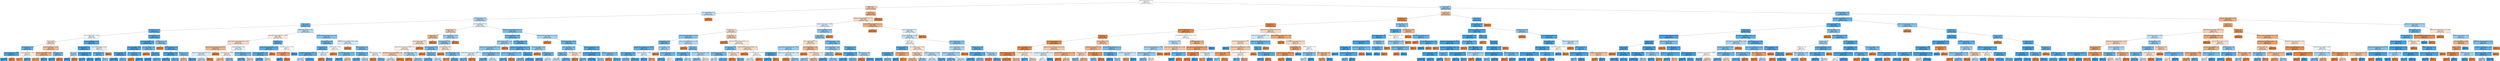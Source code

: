 digraph Tree {
node [shape=box, style="filled", color="black"] ;
0 [label="due_vs_submission_date <= 1.0\ngini = 0.5\nsamples = 294546\nvalue = [147273, 147273]", fillcolor="#e5813900"] ;
1 [label="gender_M <= 0.0\ngini = 0.464\nsamples = 180395\nvalue = [114250, 66145]", fillcolor="#e581396b"] ;
0 -> 1 [labeldistance=2.5, labelangle=45, headlabel="True"] ;
2 [label="due_vs_submission_date <= 0.0\ngini = 0.478\nsamples = 55702\nvalue = [22015, 33687]", fillcolor="#399de558"] ;
1 -> 2 ;
3 [label="assessment_type_TMA <= 0.0\ngini = 0.455\nsamples = 51868\nvalue = [18181, 33687]", fillcolor="#399de575"] ;
2 -> 3 ;
4 [label="weight <= 1.007\ngini = 0.306\nsamples = 21176\nvalue = [3990, 17186]", fillcolor="#399de5c4"] ;
3 -> 4 ;
5 [label="studied_credits <= 59.513\ngini = 0.191\nsamples = 14979\nvalue = [1606, 13373]", fillcolor="#399de5e0"] ;
4 -> 5 ;
6 [label="due_vs_submission_date <= -0.003\ngini = 0.499\nsamples = 885\nvalue = [427, 458]", fillcolor="#399de511"] ;
5 -> 6 ;
7 [label="date <= 222.004\ngini = 0.488\nsamples = 723\nvalue = [418, 305]", fillcolor="#e5813945"] ;
6 -> 7 ;
8 [label="imd_band_0-10% <= 0.154\ngini = 0.265\nsamples = 159\nvalue = [25, 134]", fillcolor="#399de5cf"] ;
7 -> 8 ;
9 [label="due_vs_submission_date <= -0.968\ngini = 0.079\nsamples = 122\nvalue = [5, 117]", fillcolor="#399de5f4"] ;
8 -> 9 ;
10 [label="gini = 0.049\nsamples = 120\nvalue = [3, 117]", fillcolor="#399de5f8"] ;
9 -> 10 ;
11 [label="gini = 0.0\nsamples = 2\nvalue = [2, 0]", fillcolor="#e58139ff"] ;
9 -> 11 ;
12 [label="subpage_clicks_by_days <= 1.986\ngini = 0.497\nsamples = 37\nvalue = [20, 17]", fillcolor="#e5813926"] ;
8 -> 12 ;
13 [label="gini = 0.287\nsamples = 23\nvalue = [19, 4]", fillcolor="#e58139c9"] ;
12 -> 13 ;
14 [label="gini = 0.133\nsamples = 14\nvalue = [1, 13]", fillcolor="#399de5eb"] ;
12 -> 14 ;
15 [label="oucontent_clicks_by_days <= 44.081\ngini = 0.423\nsamples = 564\nvalue = [393, 171]", fillcolor="#e5813990"] ;
7 -> 15 ;
16 [label="region_East Anglian Region <= 0.999\ngini = 0.356\nsamples = 493\nvalue = [379, 114]", fillcolor="#e58139b2"] ;
15 -> 16 ;
17 [label="gini = 0.315\nsamples = 470\nvalue = [378, 92]", fillcolor="#e58139c1"] ;
16 -> 17 ;
18 [label="gini = 0.083\nsamples = 23\nvalue = [1, 22]", fillcolor="#399de5f3"] ;
16 -> 18 ;
19 [label="region_Wales <= 0.007\ngini = 0.317\nsamples = 71\nvalue = [14, 57]", fillcolor="#399de5c0"] ;
15 -> 19 ;
20 [label="gini = 0.065\nsamples = 59\nvalue = [2, 57]", fillcolor="#399de5f6"] ;
19 -> 20 ;
21 [label="gini = 0.0\nsamples = 12\nvalue = [12, 0]", fillcolor="#e58139ff"] ;
19 -> 21 ;
22 [label="region_South East Region <= 0.076\ngini = 0.105\nsamples = 162\nvalue = [9, 153]", fillcolor="#399de5f0"] ;
6 -> 22 ;
23 [label="quiz_clicks_by_days <= 11.5\ngini = 0.052\nsamples = 151\nvalue = [4, 147]", fillcolor="#399de5f8"] ;
22 -> 23 ;
24 [label="date <= 225.5\ngini = 0.444\nsamples = 3\nvalue = [1, 2]", fillcolor="#399de57f"] ;
23 -> 24 ;
25 [label="gini = 0.0\nsamples = 2\nvalue = [0, 2]", fillcolor="#399de5ff"] ;
24 -> 25 ;
26 [label="gini = 0.0\nsamples = 1\nvalue = [1, 0]", fillcolor="#e58139ff"] ;
24 -> 26 ;
27 [label="resource_clicks_by_days <= 0.5\ngini = 0.04\nsamples = 148\nvalue = [3, 145]", fillcolor="#399de5fa"] ;
23 -> 27 ;
28 [label="gini = 0.153\nsamples = 24\nvalue = [2, 22]", fillcolor="#399de5e8"] ;
27 -> 28 ;
29 [label="gini = 0.016\nsamples = 124\nvalue = [1, 123]", fillcolor="#399de5fd"] ;
27 -> 29 ;
30 [label="region_South West Region <= 0.029\ngini = 0.496\nsamples = 11\nvalue = [5, 6]", fillcolor="#399de52a"] ;
22 -> 30 ;
31 [label="imd_band_60-70% <= 0.5\ngini = 0.245\nsamples = 7\nvalue = [1, 6]", fillcolor="#399de5d4"] ;
30 -> 31 ;
32 [label="gini = 0.0\nsamples = 4\nvalue = [0, 4]", fillcolor="#399de5ff"] ;
31 -> 32 ;
33 [label="gini = 0.444\nsamples = 3\nvalue = [1, 2]", fillcolor="#399de57f"] ;
31 -> 33 ;
34 [label="gini = 0.0\nsamples = 4\nvalue = [4, 0]", fillcolor="#e58139ff"] ;
30 -> 34 ;
35 [label="imd_band_0-10% <= 0.002\ngini = 0.153\nsamples = 14094\nvalue = [1179, 12915]", fillcolor="#399de5e8"] ;
5 -> 35 ;
36 [label="num_of_prev_attempts <= 0.001\ngini = 0.106\nsamples = 12198\nvalue = [685, 11513]", fillcolor="#399de5f0"] ;
35 -> 36 ;
37 [label="region_London Region <= 0.003\ngini = 0.064\nsamples = 10401\nvalue = [342, 10059]", fillcolor="#399de5f6"] ;
36 -> 37 ;
38 [label="folder_clicks_by_days <= 0.5\ngini = 0.05\nsamples = 9557\nvalue = [244, 9313]", fillcolor="#399de5f8"] ;
37 -> 38 ;
39 [label="gini = 0.046\nsamples = 9462\nvalue = [222, 9240]", fillcolor="#399de5f9"] ;
38 -> 39 ;
40 [label="gini = 0.356\nsamples = 95\nvalue = [22, 73]", fillcolor="#399de5b2"] ;
38 -> 40 ;
41 [label="region_London Region <= 0.999\ngini = 0.205\nsamples = 844\nvalue = [98, 746]", fillcolor="#399de5de"] ;
37 -> 41 ;
42 [label="gini = 0.0\nsamples = 87\nvalue = [87, 0]", fillcolor="#e58139ff"] ;
41 -> 42 ;
43 [label="gini = 0.029\nsamples = 757\nvalue = [11, 746]", fillcolor="#399de5fb"] ;
41 -> 43 ;
44 [label="num_of_prev_attempts <= 1.0\ngini = 0.309\nsamples = 1797\nvalue = [343, 1454]", fillcolor="#399de5c3"] ;
36 -> 44 ;
45 [label="gini = 0.0\nsamples = 231\nvalue = [231, 0]", fillcolor="#e58139ff"] ;
44 -> 45 ;
46 [label="date <= 152.144\ngini = 0.133\nsamples = 1566\nvalue = [112, 1454]", fillcolor="#399de5eb"] ;
44 -> 46 ;
47 [label="gini = 0.018\nsamples = 988\nvalue = [9, 979]", fillcolor="#399de5fd"] ;
46 -> 47 ;
48 [label="gini = 0.293\nsamples = 578\nvalue = [103, 475]", fillcolor="#399de5c8"] ;
46 -> 48 ;
49 [label="imd_band_0-10% <= 0.999\ngini = 0.385\nsamples = 1896\nvalue = [494, 1402]", fillcolor="#399de5a5"] ;
35 -> 49 ;
50 [label="gini = 0.0\nsamples = 381\nvalue = [381, 0]", fillcolor="#e58139ff"] ;
49 -> 50 ;
51 [label="quiz_clicks_by_days <= 26.153\ngini = 0.138\nsamples = 1515\nvalue = [113, 1402]", fillcolor="#399de5ea"] ;
49 -> 51 ;
52 [label="region_Yorkshire Region <= 0.063\ngini = 0.098\nsamples = 1318\nvalue = [68, 1250]", fillcolor="#399de5f1"] ;
51 -> 52 ;
53 [label="gini = 0.06\nsamples = 1137\nvalue = [35, 1102]", fillcolor="#399de5f7"] ;
52 -> 53 ;
54 [label="gini = 0.298\nsamples = 181\nvalue = [33, 148]", fillcolor="#399de5c6"] ;
52 -> 54 ;
55 [label="disability_N <= 0.989\ngini = 0.352\nsamples = 197\nvalue = [45, 152]", fillcolor="#399de5b4"] ;
51 -> 55 ;
56 [label="gini = 0.431\nsamples = 51\nvalue = [35, 16]", fillcolor="#e581398a"] ;
55 -> 56 ;
57 [label="gini = 0.128\nsamples = 146\nvalue = [10, 136]", fillcolor="#399de5ec"] ;
55 -> 57 ;
58 [label="subpage_clicks_by_interval <= 9.987\ngini = 0.473\nsamples = 6197\nvalue = [2384, 3813]", fillcolor="#399de560"] ;
4 -> 58 ;
59 [label="highest_education_HE Qualification <= 0.999\ngini = 0.496\nsamples = 2620\nvalue = [1428, 1192]", fillcolor="#e581392a"] ;
58 -> 59 ;
60 [label="highest_education_A Level or Equivalent <= 0.997\ngini = 0.483\nsamples = 2352\nvalue = [1395, 957]", fillcolor="#e5813950"] ;
59 -> 60 ;
61 [label="highest_education_A Level or Equivalent <= 0.0\ngini = 0.405\nsamples = 1184\nvalue = [850, 334]", fillcolor="#e581399b"] ;
60 -> 61 ;
62 [label="highest_education_HE Qualification <= 0.005\ngini = 0.495\nsamples = 605\nvalue = [271, 334]", fillcolor="#399de530"] ;
61 -> 62 ;
63 [label="gini = 0.478\nsamples = 553\nvalue = [219, 334]", fillcolor="#399de558"] ;
62 -> 63 ;
64 [label="gini = 0.0\nsamples = 52\nvalue = [52, 0]", fillcolor="#e58139ff"] ;
62 -> 64 ;
65 [label="gini = 0.0\nsamples = 579\nvalue = [579, 0]", fillcolor="#e58139ff"] ;
61 -> 65 ;
66 [label="url_clicks_by_interval <= 0.983\ngini = 0.498\nsamples = 1168\nvalue = [545, 623]", fillcolor="#399de520"] ;
60 -> 66 ;
67 [label="quiz_clicks_by_days <= 57.309\ngini = 0.497\nsamples = 941\nvalue = [505, 436]", fillcolor="#e5813923"] ;
66 -> 67 ;
68 [label="gini = 0.456\nsamples = 658\nvalue = [427, 231]", fillcolor="#e5813975"] ;
67 -> 68 ;
69 [label="gini = 0.399\nsamples = 283\nvalue = [78, 205]", fillcolor="#399de59e"] ;
67 -> 69 ;
70 [label="region_East Midlands Region <= 0.063\ngini = 0.29\nsamples = 227\nvalue = [40, 187]", fillcolor="#399de5c8"] ;
66 -> 70 ;
71 [label="gini = 0.204\nsamples = 199\nvalue = [23, 176]", fillcolor="#399de5de"] ;
70 -> 71 ;
72 [label="gini = 0.477\nsamples = 28\nvalue = [17, 11]", fillcolor="#e581395a"] ;
70 -> 72 ;
73 [label="disability_Y <= 0.119\ngini = 0.216\nsamples = 268\nvalue = [33, 235]", fillcolor="#399de5db"] ;
59 -> 73 ;
74 [label="subpage_clicks_by_interval_change <= 9.073\ngini = 0.189\nsamples = 256\nvalue = [27, 229]", fillcolor="#399de5e1"] ;
73 -> 74 ;
75 [label="oucontent_clicks_by_interval <= 62.5\ngini = 0.177\nsamples = 254\nvalue = [25, 229]", fillcolor="#399de5e3"] ;
74 -> 75 ;
76 [label="gini = 0.161\nsamples = 249\nvalue = [22, 227]", fillcolor="#399de5e6"] ;
75 -> 76 ;
77 [label="gini = 0.48\nsamples = 5\nvalue = [3, 2]", fillcolor="#e5813955"] ;
75 -> 77 ;
78 [label="gini = 0.0\nsamples = 2\nvalue = [2, 0]", fillcolor="#e58139ff"] ;
74 -> 78 ;
79 [label="quiz_clicks_by_interval <= 60.143\ngini = 0.5\nsamples = 12\nvalue = [6, 6]", fillcolor="#e5813900"] ;
73 -> 79 ;
80 [label="quiz_clicks_by_interval <= 15.5\ngini = 0.245\nsamples = 7\nvalue = [6, 1]", fillcolor="#e58139d4"] ;
79 -> 80 ;
81 [label="gini = 0.0\nsamples = 1\nvalue = [0, 1]", fillcolor="#399de5ff"] ;
80 -> 81 ;
82 [label="gini = 0.0\nsamples = 6\nvalue = [6, 0]", fillcolor="#e58139ff"] ;
80 -> 82 ;
83 [label="gini = 0.0\nsamples = 5\nvalue = [0, 5]", fillcolor="#399de5ff"] ;
79 -> 83 ;
84 [label="highest_education_Lower Than A Level <= 0.001\ngini = 0.392\nsamples = 3577\nvalue = [956, 2621]", fillcolor="#399de5a2"] ;
58 -> 84 ;
85 [label="imd_band_10-20% <= 0.005\ngini = 0.299\nsamples = 2397\nvalue = [438, 1959]", fillcolor="#399de5c6"] ;
84 -> 85 ;
86 [label="region_Ireland <= 0.008\ngini = 0.234\nsamples = 2081\nvalue = [281, 1800]", fillcolor="#399de5d7"] ;
85 -> 86 ;
87 [label="ouwiki_clicks_by_interval_change <= -0.128\ngini = 0.198\nsamples = 1945\nvalue = [217, 1728]", fillcolor="#399de5df"] ;
86 -> 87 ;
88 [label="gini = 0.487\nsamples = 117\nvalue = [49, 68]", fillcolor="#399de547"] ;
87 -> 88 ;
89 [label="gini = 0.167\nsamples = 1828\nvalue = [168, 1660]", fillcolor="#399de5e5"] ;
87 -> 89 ;
90 [label="region_Ireland <= 0.993\ngini = 0.498\nsamples = 136\nvalue = [64, 72]", fillcolor="#399de51c"] ;
86 -> 90 ;
91 [label="gini = 0.0\nsamples = 55\nvalue = [55, 0]", fillcolor="#e58139ff"] ;
90 -> 91 ;
92 [label="gini = 0.198\nsamples = 81\nvalue = [9, 72]", fillcolor="#399de5df"] ;
90 -> 92 ;
93 [label="imd_band_10-20% <= 0.998\ngini = 0.5\nsamples = 316\nvalue = [157, 159]", fillcolor="#399de503"] ;
85 -> 93 ;
94 [label="gini = 0.0\nsamples = 117\nvalue = [117, 0]", fillcolor="#e58139ff"] ;
93 -> 94 ;
95 [label="region_East Midlands Region <= 0.004\ngini = 0.321\nsamples = 199\nvalue = [40, 159]", fillcolor="#399de5bf"] ;
93 -> 95 ;
96 [label="gini = 0.152\nsamples = 157\nvalue = [13, 144]", fillcolor="#399de5e8"] ;
95 -> 96 ;
97 [label="gini = 0.459\nsamples = 42\nvalue = [27, 15]", fillcolor="#e5813971"] ;
95 -> 97 ;
98 [label="highest_education_Lower Than A Level <= 0.998\ngini = 0.493\nsamples = 1180\nvalue = [518, 662]", fillcolor="#399de537"] ;
84 -> 98 ;
99 [label="gini = 0.0\nsamples = 338\nvalue = [338, 0]", fillcolor="#e58139ff"] ;
98 -> 99 ;
100 [label="imd_band_50-60% <= 0.026\ngini = 0.336\nsamples = 842\nvalue = [180, 662]", fillcolor="#399de5ba"] ;
98 -> 100 ;
101 [label="imd_band_60-70% <= 0.002\ngini = 0.283\nsamples = 721\nvalue = [123, 598]", fillcolor="#399de5cb"] ;
100 -> 101 ;
102 [label="gini = 0.235\nsamples = 625\nvalue = [85, 540]", fillcolor="#399de5d7"] ;
101 -> 102 ;
103 [label="gini = 0.478\nsamples = 96\nvalue = [38, 58]", fillcolor="#399de558"] ;
101 -> 103 ;
104 [label="imd_band_50-60% <= 0.988\ngini = 0.498\nsamples = 121\nvalue = [57, 64]", fillcolor="#399de51c"] ;
100 -> 104 ;
105 [label="gini = 0.0\nsamples = 41\nvalue = [41, 0]", fillcolor="#e58139ff"] ;
104 -> 105 ;
106 [label="gini = 0.32\nsamples = 80\nvalue = [16, 64]", fillcolor="#399de5bf"] ;
104 -> 106 ;
107 [label="due_vs_submission_date <= -0.0\ngini = 0.497\nsamples = 30692\nvalue = [14191, 16501]", fillcolor="#399de524"] ;
3 -> 107 ;
108 [label="age_band_35-55 <= 1.0\ngini = 0.468\nsamples = 17533\nvalue = [10997, 6536]", fillcolor="#e5813967"] ;
107 -> 108 ;
109 [label="age_band_35-55 <= 0.0\ngini = 0.426\nsamples = 14460\nvalue = [10020, 4440]", fillcolor="#e581398e"] ;
108 -> 109 ;
110 [label="due_vs_submission_date <= -1.0\ngini = 0.486\nsamples = 10675\nvalue = [6235, 4440]", fillcolor="#e5813949"] ;
109 -> 110 ;
111 [label="highest_education_A Level or Equivalent <= 1.0\ngini = 0.498\nsamples = 9520\nvalue = [5080, 4440]", fillcolor="#e5813920"] ;
110 -> 111 ;
112 [label="highest_education_A Level or Equivalent <= 0.0\ngini = 0.464\nsamples = 6152\nvalue = [3904, 2248]", fillcolor="#e581396c"] ;
111 -> 112 ;
113 [label="gini = 0.491\nsamples = 3968\nvalue = [1720, 2248]", fillcolor="#399de53c"] ;
112 -> 113 ;
114 [label="gini = 0.0\nsamples = 2184\nvalue = [2184, 0]", fillcolor="#e58139ff"] ;
112 -> 114 ;
115 [label="assessment_type_TMA <= 0.997\ngini = 0.454\nsamples = 3368\nvalue = [1176, 2192]", fillcolor="#399de576"] ;
111 -> 115 ;
116 [label="gini = 0.0\nsamples = 152\nvalue = [152, 0]", fillcolor="#e58139ff"] ;
115 -> 116 ;
117 [label="gini = 0.434\nsamples = 3216\nvalue = [1024, 2192]", fillcolor="#399de588"] ;
115 -> 117 ;
118 [label="gini = 0.0\nsamples = 1155\nvalue = [1155, 0]", fillcolor="#e58139ff"] ;
110 -> 118 ;
119 [label="gini = 0.0\nsamples = 3785\nvalue = [3785, 0]", fillcolor="#e58139ff"] ;
109 -> 119 ;
120 [label="due_vs_submission_date <= -0.997\ngini = 0.434\nsamples = 3073\nvalue = [977, 2096]", fillcolor="#399de588"] ;
108 -> 120 ;
121 [label="imd_band_10-20% <= 0.005\ngini = 0.403\nsamples = 2911\nvalue = [815, 2096]", fillcolor="#399de59c"] ;
120 -> 121 ;
122 [label="assessment_type_TMA <= 0.93\ngini = 0.353\nsamples = 2464\nvalue = [563, 1901]", fillcolor="#399de5b3"] ;
121 -> 122 ;
123 [label="gini = 0.0\nsamples = 44\nvalue = [44, 0]", fillcolor="#e58139ff"] ;
122 -> 123 ;
124 [label="disability_Y <= 0.016\ngini = 0.337\nsamples = 2420\nvalue = [519, 1901]", fillcolor="#399de5b9"] ;
122 -> 124 ;
125 [label="gini = 0.284\nsamples = 2006\nvalue = [344, 1662]", fillcolor="#399de5ca"] ;
124 -> 125 ;
126 [label="gini = 0.488\nsamples = 414\nvalue = [175, 239]", fillcolor="#399de544"] ;
124 -> 126 ;
127 [label="imd_band_10-20% <= 0.997\ngini = 0.492\nsamples = 447\nvalue = [252, 195]", fillcolor="#e581393a"] ;
121 -> 127 ;
128 [label="gini = 0.0\nsamples = 196\nvalue = [196, 0]", fillcolor="#e58139ff"] ;
127 -> 128 ;
129 [label="due_vs_submission_date <= -28.0\ngini = 0.347\nsamples = 251\nvalue = [56, 195]", fillcolor="#399de5b6"] ;
127 -> 129 ;
130 [label="gini = 0.264\nsamples = 32\nvalue = [27, 5]", fillcolor="#e58139d0"] ;
129 -> 130 ;
131 [label="gini = 0.23\nsamples = 219\nvalue = [29, 190]", fillcolor="#399de5d8"] ;
129 -> 131 ;
132 [label="gini = 0.0\nsamples = 162\nvalue = [162, 0]", fillcolor="#e58139ff"] ;
120 -> 132 ;
133 [label="highest_education_Lower Than A Level <= 0.0\ngini = 0.368\nsamples = 13159\nvalue = [3194, 9965]", fillcolor="#399de5ad"] ;
107 -> 133 ;
134 [label="homepage_clicks_by_days <= 5.998\ngini = 0.273\nsamples = 7705\nvalue = [1259, 6446]", fillcolor="#399de5cd"] ;
133 -> 134 ;
135 [label="homepage_clicks_by_days <= 5.004\ngini = 0.423\nsamples = 1681\nvalue = [510, 1171]", fillcolor="#399de590"] ;
134 -> 135 ;
136 [label="highest_education_A Level or Equivalent <= 0.995\ngini = 0.398\nsamples = 1613\nvalue = [442, 1171]", fillcolor="#399de59f"] ;
135 -> 136 ;
137 [label="highest_education_A Level or Equivalent <= 0.0\ngini = 0.496\nsamples = 393\nvalue = [179, 214]", fillcolor="#399de52a"] ;
136 -> 137 ;
138 [label="gini = 0.329\nsamples = 270\nvalue = [56, 214]", fillcolor="#399de5bc"] ;
137 -> 138 ;
139 [label="gini = 0.0\nsamples = 123\nvalue = [123, 0]", fillcolor="#e58139ff"] ;
137 -> 139 ;
140 [label="resource_clicks_by_days_change <= 0.012\ngini = 0.338\nsamples = 1220\nvalue = [263, 957]", fillcolor="#399de5b9"] ;
136 -> 140 ;
141 [label="gini = 0.269\nsamples = 974\nvalue = [156, 818]", fillcolor="#399de5ce"] ;
140 -> 141 ;
142 [label="gini = 0.492\nsamples = 246\nvalue = [107, 139]", fillcolor="#399de53b"] ;
140 -> 142 ;
143 [label="gini = 0.0\nsamples = 68\nvalue = [68, 0]", fillcolor="#e58139ff"] ;
135 -> 143 ;
144 [label="num_of_prev_attempts <= 0.002\ngini = 0.218\nsamples = 6024\nvalue = [749, 5275]", fillcolor="#399de5db"] ;
134 -> 144 ;
145 [label="externalquiz_clicks_by_interval_change <= -0.001\ngini = 0.178\nsamples = 5170\nvalue = [512, 4658]", fillcolor="#399de5e3"] ;
144 -> 145 ;
146 [label="externalquiz_clicks_by_interval_change <= -0.997\ngini = 0.339\nsamples = 644\nvalue = [139, 505]", fillcolor="#399de5b9"] ;
145 -> 146 ;
147 [label="gini = 0.23\nsamples = 582\nvalue = [77, 505]", fillcolor="#399de5d8"] ;
146 -> 147 ;
148 [label="gini = 0.0\nsamples = 62\nvalue = [62, 0]", fillcolor="#e58139ff"] ;
146 -> 148 ;
149 [label="disability_N <= 0.986\ngini = 0.151\nsamples = 4526\nvalue = [373, 4153]", fillcolor="#399de5e8"] ;
145 -> 149 ;
150 [label="gini = 0.356\nsamples = 362\nvalue = [84, 278]", fillcolor="#399de5b2"] ;
149 -> 150 ;
151 [label="gini = 0.129\nsamples = 4164\nvalue = [289, 3875]", fillcolor="#399de5ec"] ;
149 -> 151 ;
152 [label="num_of_prev_attempts <= 0.985\ngini = 0.401\nsamples = 854\nvalue = [237, 617]", fillcolor="#399de59d"] ;
144 -> 152 ;
153 [label="gini = 0.0\nsamples = 116\nvalue = [116, 0]", fillcolor="#e58139ff"] ;
152 -> 153 ;
154 [label="imd_band_0-10% <= 0.031\ngini = 0.274\nsamples = 738\nvalue = [121, 617]", fillcolor="#399de5cd"] ;
152 -> 154 ;
155 [label="gini = 0.181\nsamples = 605\nvalue = [61, 544]", fillcolor="#399de5e2"] ;
154 -> 155 ;
156 [label="gini = 0.495\nsamples = 133\nvalue = [60, 73]", fillcolor="#399de52d"] ;
154 -> 156 ;
157 [label="highest_education_Lower Than A Level <= 0.999\ngini = 0.458\nsamples = 5454\nvalue = [1935, 3519]", fillcolor="#399de573"] ;
133 -> 157 ;
158 [label="gini = 0.0\nsamples = 1219\nvalue = [1219, 0]", fillcolor="#e58139ff"] ;
157 -> 158 ;
159 [label="forumng_clicks_by_days <= 12.952\ngini = 0.281\nsamples = 4235\nvalue = [716, 3519]", fillcolor="#399de5cb"] ;
157 -> 159 ;
160 [label="region_North Region <= 0.002\ngini = 0.353\nsamples = 2614\nvalue = [599, 2015]", fillcolor="#399de5b3"] ;
159 -> 160 ;
161 [label="disability_N <= 0.994\ngini = 0.327\nsamples = 2447\nvalue = [504, 1943]", fillcolor="#399de5bd"] ;
160 -> 161 ;
162 [label="gini = 0.486\nsamples = 372\nvalue = [155, 217]", fillcolor="#399de549"] ;
161 -> 162 ;
163 [label="gini = 0.28\nsamples = 2075\nvalue = [349, 1726]", fillcolor="#399de5cb"] ;
161 -> 163 ;
164 [label="region_North Region <= 0.998\ngini = 0.491\nsamples = 167\nvalue = [95, 72]", fillcolor="#e581393e"] ;
160 -> 164 ;
165 [label="gini = 0.0\nsamples = 74\nvalue = [74, 0]", fillcolor="#e58139ff"] ;
164 -> 165 ;
166 [label="gini = 0.35\nsamples = 93\nvalue = [21, 72]", fillcolor="#399de5b5"] ;
164 -> 166 ;
167 [label="externalquiz_clicks_by_days <= 0.02\ngini = 0.134\nsamples = 1621\nvalue = [117, 1504]", fillcolor="#399de5eb"] ;
159 -> 167 ;
168 [label="forumng_clicks_by_days_change <= 180.0\ngini = 0.098\nsamples = 1435\nvalue = [74, 1361]", fillcolor="#399de5f1"] ;
167 -> 168 ;
169 [label="gini = 0.081\nsamples = 1389\nvalue = [59, 1330]", fillcolor="#399de5f4"] ;
168 -> 169 ;
170 [label="gini = 0.44\nsamples = 46\nvalue = [15, 31]", fillcolor="#399de584"] ;
168 -> 170 ;
171 [label="externalquiz_clicks_by_days <= 0.971\ngini = 0.355\nsamples = 186\nvalue = [43, 143]", fillcolor="#399de5b2"] ;
167 -> 171 ;
172 [label="gini = 0.0\nsamples = 19\nvalue = [19, 0]", fillcolor="#e58139ff"] ;
171 -> 172 ;
173 [label="gini = 0.246\nsamples = 167\nvalue = [24, 143]", fillcolor="#399de5d4"] ;
171 -> 173 ;
174 [label="gini = 0.0\nsamples = 3834\nvalue = [3834, 0]", fillcolor="#e58139ff"] ;
2 -> 174 ;
175 [label="gender_F <= 0.0\ngini = 0.385\nsamples = 124693\nvalue = [92235, 32458]", fillcolor="#e58139a5"] ;
1 -> 175 ;
176 [label="highest_education_Lower Than A Level <= 0.0\ngini = 0.481\nsamples = 80485\nvalue = [48027, 32458]", fillcolor="#e5813953"] ;
175 -> 176 ;
177 [label="homepage_clicks_by_days <= 14.999\ngini = 0.497\nsamples = 40444\nvalue = [18544, 21900]", fillcolor="#399de527"] ;
176 -> 177 ;
178 [label="age_band_0-35 <= 0.0\ngini = 0.487\nsamples = 24073\nvalue = [13956, 10117]", fillcolor="#e5813946"] ;
177 -> 178 ;
179 [label="highest_education_HE Qualification <= 0.001\ngini = 0.392\nsamples = 3585\nvalue = [959, 2626]", fillcolor="#399de5a2"] ;
178 -> 179 ;
180 [label="region_Scotland <= 0.005\ngini = 0.278\nsamples = 1873\nvalue = [312, 1561]", fillcolor="#399de5cc"] ;
179 -> 180 ;
181 [label="homepage_clicks_by_interval_change <= 35.069\ngini = 0.223\nsamples = 1522\nvalue = [195, 1327]", fillcolor="#399de5da"] ;
180 -> 181 ;
182 [label="due_vs_submission_date <= -7.177\ngini = 0.209\nsamples = 1481\nvalue = [176, 1305]", fillcolor="#399de5dd"] ;
181 -> 182 ;
183 [label="gini = 0.376\nsamples = 231\nvalue = [58, 173]", fillcolor="#399de5aa"] ;
182 -> 183 ;
184 [label="gini = 0.171\nsamples = 1250\nvalue = [118, 1132]", fillcolor="#399de5e4"] ;
182 -> 184 ;
185 [label="subpage_clicks_by_days <= 6.488\ngini = 0.497\nsamples = 41\nvalue = [19, 22]", fillcolor="#399de523"] ;
181 -> 185 ;
186 [label="gini = 0.105\nsamples = 18\nvalue = [1, 17]", fillcolor="#399de5f0"] ;
185 -> 186 ;
187 [label="gini = 0.34\nsamples = 23\nvalue = [18, 5]", fillcolor="#e58139b8"] ;
185 -> 187 ;
188 [label="region_Scotland <= 0.988\ngini = 0.444\nsamples = 351\nvalue = [117, 234]", fillcolor="#399de57f"] ;
180 -> 188 ;
189 [label="gini = 0.0\nsamples = 58\nvalue = [58, 0]", fillcolor="#e58139ff"] ;
188 -> 189 ;
190 [label="quiz_clicks_by_days_change <= 32.5\ngini = 0.322\nsamples = 293\nvalue = [59, 234]", fillcolor="#399de5bf"] ;
188 -> 190 ;
191 [label="gini = 0.174\nsamples = 218\nvalue = [21, 197]", fillcolor="#399de5e4"] ;
190 -> 191 ;
192 [label="gini = 0.5\nsamples = 75\nvalue = [38, 37]", fillcolor="#e5813907"] ;
190 -> 192 ;
193 [label="highest_education_HE Qualification <= 0.999\ngini = 0.47\nsamples = 1712\nvalue = [647, 1065]", fillcolor="#399de564"] ;
179 -> 193 ;
194 [label="gini = 0.0\nsamples = 350\nvalue = [350, 0]", fillcolor="#e58139ff"] ;
193 -> 194 ;
195 [label="date <= 144.52\ngini = 0.341\nsamples = 1362\nvalue = [297, 1065]", fillcolor="#399de5b8"] ;
193 -> 195 ;
196 [label="region_London Region <= 0.021\ngini = 0.245\nsamples = 880\nvalue = [126, 754]", fillcolor="#399de5d4"] ;
195 -> 196 ;
197 [label="gini = 0.17\nsamples = 735\nvalue = [69, 666]", fillcolor="#399de5e5"] ;
196 -> 197 ;
198 [label="gini = 0.477\nsamples = 145\nvalue = [57, 88]", fillcolor="#399de55a"] ;
196 -> 198 ;
199 [label="oucontent_clicks_by_days_change <= 0.044\ngini = 0.458\nsamples = 482\nvalue = [171, 311]", fillcolor="#399de573"] ;
195 -> 199 ;
200 [label="gini = 0.406\nsamples = 357\nvalue = [101, 256]", fillcolor="#399de59a"] ;
199 -> 200 ;
201 [label="gini = 0.493\nsamples = 125\nvalue = [70, 55]", fillcolor="#e5813937"] ;
199 -> 201 ;
202 [label="age_band_0-35 <= 1.0\ngini = 0.464\nsamples = 20488\nvalue = [12997, 7491]", fillcolor="#e581396c"] ;
178 -> 202 ;
203 [label="gini = 0.0\nsamples = 4198\nvalue = [4198, 0]", fillcolor="#e58139ff"] ;
202 -> 203 ;
204 [label="highest_education_A Level or Equivalent <= 0.0\ngini = 0.497\nsamples = 16290\nvalue = [8799, 7491]", fillcolor="#e5813926"] ;
202 -> 204 ;
205 [label="imd_band_0-10% <= 0.005\ngini = 0.358\nsamples = 2330\nvalue = [544, 1786]", fillcolor="#399de5b1"] ;
204 -> 205 ;
206 [label="quiz_clicks_by_days_change <= -75.5\ngini = 0.314\nsamples = 2096\nvalue = [408, 1688]", fillcolor="#399de5c1"] ;
205 -> 206 ;
207 [label="gini = 0.489\nsamples = 164\nvalue = [70, 94]", fillcolor="#399de541"] ;
206 -> 207 ;
208 [label="gini = 0.289\nsamples = 1932\nvalue = [338, 1594]", fillcolor="#399de5c9"] ;
206 -> 208 ;
209 [label="imd_band_0-10% <= 0.998\ngini = 0.487\nsamples = 234\nvalue = [136, 98]", fillcolor="#e5813947"] ;
205 -> 209 ;
210 [label="gini = 0.0\nsamples = 110\nvalue = [110, 0]", fillcolor="#e58139ff"] ;
209 -> 210 ;
211 [label="gini = 0.331\nsamples = 124\nvalue = [26, 98]", fillcolor="#399de5bb"] ;
209 -> 211 ;
212 [label="highest_education_A Level or Equivalent <= 1.0\ngini = 0.483\nsamples = 13960\nvalue = [8255, 5705]", fillcolor="#e581394f"] ;
204 -> 212 ;
213 [label="gini = 0.0\nsamples = 2489\nvalue = [2489, 0]", fillcolor="#e58139ff"] ;
212 -> 213 ;
214 [label="due_vs_submission_date <= 0.001\ngini = 0.5\nsamples = 11471\nvalue = [5766, 5705]", fillcolor="#e5813903"] ;
212 -> 214 ;
215 [label="gini = 0.498\nsamples = 10759\nvalue = [5054, 5705]", fillcolor="#399de51d"] ;
214 -> 215 ;
216 [label="gini = 0.0\nsamples = 712\nvalue = [712, 0]", fillcolor="#e58139ff"] ;
214 -> 216 ;
217 [label="due_vs_submission_date <= 0.001\ngini = 0.403\nsamples = 16371\nvalue = [4588, 11783]", fillcolor="#399de59c"] ;
177 -> 217 ;
218 [label="date <= 18.725\ngini = 0.384\nsamples = 15900\nvalue = [4117, 11783]", fillcolor="#399de5a6"] ;
217 -> 218 ;
219 [label="due_vs_submission_date <= -3.0\ngini = 0.487\nsamples = 2252\nvalue = [1307, 945]", fillcolor="#e5813947"] ;
218 -> 219 ;
220 [label="highest_education_A Level or Equivalent <= 0.005\ngini = 0.438\nsamples = 819\nvalue = [265, 554]", fillcolor="#399de585"] ;
219 -> 220 ;
221 [label="url_clicks_by_days <= 13.5\ngini = 0.097\nsamples = 235\nvalue = [12, 223]", fillcolor="#399de5f1"] ;
220 -> 221 ;
222 [label="gini = 0.09\nsamples = 234\nvalue = [11, 223]", fillcolor="#399de5f2"] ;
221 -> 222 ;
223 [label="gini = 0.0\nsamples = 1\nvalue = [1, 0]", fillcolor="#e58139ff"] ;
221 -> 223 ;
224 [label="highest_education_A Level or Equivalent <= 0.998\ngini = 0.491\nsamples = 584\nvalue = [253, 331]", fillcolor="#399de53c"] ;
220 -> 224 ;
225 [label="gini = 0.0\nsamples = 112\nvalue = [112, 0]", fillcolor="#e58139ff"] ;
224 -> 225 ;
226 [label="gini = 0.419\nsamples = 472\nvalue = [141, 331]", fillcolor="#399de592"] ;
224 -> 226 ;
227 [label="due_vs_submission_date <= -2.001\ngini = 0.397\nsamples = 1433\nvalue = [1042, 391]", fillcolor="#e581399f"] ;
219 -> 227 ;
228 [label="gini = 0.0\nsamples = 534\nvalue = [534, 0]", fillcolor="#e58139ff"] ;
227 -> 228 ;
229 [label="oucontent_clicks_by_days <= 4.115\ngini = 0.492\nsamples = 899\nvalue = [508, 391]", fillcolor="#e581393b"] ;
227 -> 229 ;
230 [label="gini = 0.438\nsamples = 327\nvalue = [106, 221]", fillcolor="#399de585"] ;
229 -> 230 ;
231 [label="gini = 0.418\nsamples = 572\nvalue = [402, 170]", fillcolor="#e5813993"] ;
229 -> 231 ;
232 [label="due_vs_submission_date <= -0.003\ngini = 0.327\nsamples = 13648\nvalue = [2810, 10838]", fillcolor="#399de5bd"] ;
218 -> 232 ;
233 [label="due_vs_submission_date <= -0.999\ngini = 0.409\nsamples = 7081\nvalue = [2026, 5055]", fillcolor="#399de599"] ;
232 -> 233 ;
234 [label="weight <= 3.029\ngini = 0.379\nsamples = 6773\nvalue = [1718, 5055]", fillcolor="#399de5a8"] ;
233 -> 234 ;
235 [label="gini = 0.139\nsamples = 1845\nvalue = [139, 1706]", fillcolor="#399de5ea"] ;
234 -> 235 ;
236 [label="gini = 0.435\nsamples = 4928\nvalue = [1579, 3349]", fillcolor="#399de587"] ;
234 -> 236 ;
237 [label="gini = 0.0\nsamples = 308\nvalue = [308, 0]", fillcolor="#e58139ff"] ;
233 -> 237 ;
238 [label="imd_band_0-10% <= 0.001\ngini = 0.21\nsamples = 6567\nvalue = [784, 5783]", fillcolor="#399de5dc"] ;
232 -> 238 ;
239 [label="num_of_prev_attempts <= 0.008\ngini = 0.179\nsamples = 6024\nvalue = [600, 5424]", fillcolor="#399de5e3"] ;
238 -> 239 ;
240 [label="gini = 0.146\nsamples = 5269\nvalue = [419, 4850]", fillcolor="#399de5e9"] ;
239 -> 240 ;
241 [label="gini = 0.365\nsamples = 755\nvalue = [181, 574]", fillcolor="#399de5af"] ;
239 -> 241 ;
242 [label="imd_band_0-10% <= 0.999\ngini = 0.448\nsamples = 543\nvalue = [184, 359]", fillcolor="#399de57c"] ;
238 -> 242 ;
243 [label="gini = 0.0\nsamples = 158\nvalue = [158, 0]", fillcolor="#e58139ff"] ;
242 -> 243 ;
244 [label="gini = 0.126\nsamples = 385\nvalue = [26, 359]", fillcolor="#399de5ed"] ;
242 -> 244 ;
245 [label="gini = 0.0\nsamples = 471\nvalue = [471, 0]", fillcolor="#e58139ff"] ;
217 -> 245 ;
246 [label="highest_education_Lower Than A Level <= 1.0\ngini = 0.388\nsamples = 40041\nvalue = [29483, 10558]", fillcolor="#e58139a4"] ;
176 -> 246 ;
247 [label="gini = 0.0\nsamples = 20973\nvalue = [20973, 0]", fillcolor="#e58139ff"] ;
246 -> 247 ;
248 [label="due_vs_submission_date <= 0.0\ngini = 0.494\nsamples = 19068\nvalue = [8510, 10558]", fillcolor="#399de531"] ;
246 -> 248 ;
249 [label="homepage_clicks_by_days <= 17.999\ngini = 0.485\nsamples = 18012\nvalue = [7454, 10558]", fillcolor="#399de54b"] ;
248 -> 249 ;
250 [label="weight <= 1.047\ngini = 0.499\nsamples = 10919\nvalue = [5638, 5281]", fillcolor="#e5813910"] ;
249 -> 250 ;
251 [label="page_clicks_by_days <= 2.0\ngini = 0.164\nsamples = 911\nvalue = [82, 829]", fillcolor="#399de5e6"] ;
250 -> 251 ;
252 [label="imd_band_0-10% <= 0.015\ngini = 0.146\nsamples = 897\nvalue = [71, 826]", fillcolor="#399de5e9"] ;
251 -> 252 ;
253 [label="gini = 0.081\nsamples = 752\nvalue = [32, 720]", fillcolor="#399de5f4"] ;
252 -> 253 ;
254 [label="gini = 0.393\nsamples = 145\nvalue = [39, 106]", fillcolor="#399de5a1"] ;
252 -> 254 ;
255 [label="subpage_clicks_by_days <= 7.5\ngini = 0.337\nsamples = 14\nvalue = [11, 3]", fillcolor="#e58139b9"] ;
251 -> 255 ;
256 [label="gini = 0.0\nsamples = 2\nvalue = [0, 2]", fillcolor="#399de5ff"] ;
255 -> 256 ;
257 [label="gini = 0.153\nsamples = 12\nvalue = [11, 1]", fillcolor="#e58139e8"] ;
255 -> 257 ;
258 [label="due_vs_submission_date <= -0.001\ngini = 0.494\nsamples = 10008\nvalue = [5556, 4452]", fillcolor="#e5813933"] ;
250 -> 258 ;
259 [label="age_band_35-55 <= 1.0\ngini = 0.463\nsamples = 6899\nvalue = [4385, 2514]", fillcolor="#e581396d"] ;
258 -> 259 ;
260 [label="gini = 0.434\nsamples = 6006\nvalue = [4094, 1912]", fillcolor="#e5813988"] ;
259 -> 260 ;
261 [label="gini = 0.439\nsamples = 893\nvalue = [291, 602]", fillcolor="#399de584"] ;
259 -> 261 ;
262 [label="forumng_clicks_by_interval <= 22.996\ngini = 0.47\nsamples = 3109\nvalue = [1171, 1938]", fillcolor="#399de565"] ;
258 -> 262 ;
263 [label="gini = 0.492\nsamples = 2520\nvalue = [1100, 1420]", fillcolor="#399de539"] ;
262 -> 263 ;
264 [label="gini = 0.212\nsamples = 589\nvalue = [71, 518]", fillcolor="#399de5dc"] ;
262 -> 264 ;
265 [label="due_vs_submission_date <= -0.001\ngini = 0.381\nsamples = 7093\nvalue = [1816, 5277]", fillcolor="#399de5a7"] ;
249 -> 265 ;
266 [label="due_vs_submission_date <= -0.998\ngini = 0.461\nsamples = 4011\nvalue = [1445, 2566]", fillcolor="#399de56f"] ;
265 -> 266 ;
267 [label="oucontent_clicks_by_days_change <= 0.001\ngini = 0.441\nsamples = 3817\nvalue = [1251, 2566]", fillcolor="#399de583"] ;
266 -> 267 ;
268 [label="gini = 0.33\nsamples = 1763\nvalue = [367, 1396]", fillcolor="#399de5bc"] ;
267 -> 268 ;
269 [label="gini = 0.49\nsamples = 2054\nvalue = [884, 1170]", fillcolor="#399de53e"] ;
267 -> 269 ;
270 [label="gini = 0.0\nsamples = 194\nvalue = [194, 0]", fillcolor="#e58139ff"] ;
266 -> 270 ;
271 [label="imd_band_0-10% <= 0.008\ngini = 0.212\nsamples = 3082\nvalue = [371, 2711]", fillcolor="#399de5dc"] ;
265 -> 271 ;
272 [label="region_East Anglian Region <= 0.001\ngini = 0.16\nsamples = 2674\nvalue = [235, 2439]", fillcolor="#399de5e6"] ;
271 -> 272 ;
273 [label="gini = 0.122\nsamples = 2361\nvalue = [154, 2207]", fillcolor="#399de5ed"] ;
272 -> 273 ;
274 [label="gini = 0.384\nsamples = 313\nvalue = [81, 232]", fillcolor="#399de5a6"] ;
272 -> 274 ;
275 [label="imd_band_0-10% <= 1.0\ngini = 0.444\nsamples = 408\nvalue = [136, 272]", fillcolor="#399de57f"] ;
271 -> 275 ;
276 [label="gini = 0.0\nsamples = 107\nvalue = [107, 0]", fillcolor="#e58139ff"] ;
275 -> 276 ;
277 [label="gini = 0.174\nsamples = 301\nvalue = [29, 272]", fillcolor="#399de5e4"] ;
275 -> 277 ;
278 [label="gini = 0.0\nsamples = 1056\nvalue = [1056, 0]", fillcolor="#e58139ff"] ;
248 -> 278 ;
279 [label="gini = 0.0\nsamples = 44208\nvalue = [44208, 0]", fillcolor="#e58139ff"] ;
175 -> 279 ;
280 [label="date <= 23.999\ngini = 0.411\nsamples = 114151\nvalue = [33023, 81128]", fillcolor="#399de597"] ;
0 -> 280 [labeldistance=2.5, labelangle=-45, headlabel="False"] ;
281 [label="weight <= 4.999\ngini = 0.433\nsamples = 20233\nvalue = [13810, 6423]", fillcolor="#e5813988"] ;
280 -> 281 ;
282 [label="region_Ireland <= 1.0\ngini = 0.112\nsamples = 13831\nvalue = [13006, 825]", fillcolor="#e58139ef"] ;
281 -> 282 ;
283 [label="region_Scotland <= 1.0\ngini = 0.101\nsamples = 13701\nvalue = [12971, 730]", fillcolor="#e58139f1"] ;
282 -> 283 ;
284 [label="region_West Midlands Region <= 1.0\ngini = 0.09\nsamples = 13454\nvalue = [12822, 632]", fillcolor="#e58139f2"] ;
283 -> 284 ;
285 [label="region_Wales <= 1.0\ngini = 0.081\nsamples = 13322\nvalue = [12756, 566]", fillcolor="#e58139f4"] ;
284 -> 285 ;
286 [label="region_East Anglian Region <= 1.0\ngini = 0.069\nsamples = 13012\nvalue = [12548, 464]", fillcolor="#e58139f6"] ;
285 -> 286 ;
287 [label="region_South East Region <= 1.0\ngini = 0.058\nsamples = 12781\nvalue = [12399, 382]", fillcolor="#e58139f7"] ;
286 -> 287 ;
288 [label="region_East Midlands Region <= 1.0\ngini = 0.05\nsamples = 12659\nvalue = [12331, 328]", fillcolor="#e58139f8"] ;
287 -> 288 ;
289 [label="gini = 0.041\nsamples = 12464\nvalue = [12201, 263]", fillcolor="#e58139fa"] ;
288 -> 289 ;
290 [label="gini = 0.444\nsamples = 195\nvalue = [130, 65]", fillcolor="#e581397f"] ;
288 -> 290 ;
291 [label="oucontent_clicks_by_interval <= 1.076\ngini = 0.493\nsamples = 122\nvalue = [68, 54]", fillcolor="#e5813934"] ;
287 -> 291 ;
292 [label="gini = 0.219\nsamples = 16\nvalue = [2, 14]", fillcolor="#399de5db"] ;
291 -> 292 ;
293 [label="gini = 0.47\nsamples = 106\nvalue = [66, 40]", fillcolor="#e5813964"] ;
291 -> 293 ;
294 [label="highest_education_A Level or Equivalent <= 0.005\ngini = 0.458\nsamples = 231\nvalue = [149, 82]", fillcolor="#e5813973"] ;
286 -> 294 ;
295 [label="homepage_clicks_by_interval_change <= 46.5\ngini = 0.492\nsamples = 78\nvalue = [34, 44]", fillcolor="#399de53a"] ;
294 -> 295 ;
296 [label="gini = 0.5\nsamples = 70\nvalue = [34, 36]", fillcolor="#399de50e"] ;
295 -> 296 ;
297 [label="gini = 0.0\nsamples = 8\nvalue = [0, 8]", fillcolor="#399de5ff"] ;
295 -> 297 ;
298 [label="highest_education_A Level or Equivalent <= 0.993\ngini = 0.373\nsamples = 153\nvalue = [115, 38]", fillcolor="#e58139ab"] ;
294 -> 298 ;
299 [label="gini = 0.0\nsamples = 47\nvalue = [47, 0]", fillcolor="#e58139ff"] ;
298 -> 299 ;
300 [label="gini = 0.46\nsamples = 106\nvalue = [68, 38]", fillcolor="#e5813970"] ;
298 -> 300 ;
301 [label="imd_band_20-30% <= 0.995\ngini = 0.442\nsamples = 310\nvalue = [208, 102]", fillcolor="#e5813982"] ;
285 -> 301 ;
302 [label="oucollaborate_clicks_by_days <= 0.004\ngini = 0.401\nsamples = 278\nvalue = [201, 77]", fillcolor="#e581399d"] ;
301 -> 302 ;
303 [label="age_band_0-35 <= 0.02\ngini = 0.471\nsamples = 187\nvalue = [116, 71]", fillcolor="#e5813963"] ;
302 -> 303 ;
304 [label="gini = 0.375\nsamples = 36\nvalue = [9, 27]", fillcolor="#399de5aa"] ;
303 -> 304 ;
305 [label="gini = 0.413\nsamples = 151\nvalue = [107, 44]", fillcolor="#e5813996"] ;
303 -> 305 ;
306 [label="resource_clicks_by_days <= 2.246\ngini = 0.123\nsamples = 91\nvalue = [85, 6]", fillcolor="#e58139ed"] ;
302 -> 306 ;
307 [label="gini = 0.375\nsamples = 8\nvalue = [2, 6]", fillcolor="#399de5aa"] ;
306 -> 307 ;
308 [label="gini = 0.0\nsamples = 83\nvalue = [83, 0]", fillcolor="#e58139ff"] ;
306 -> 308 ;
309 [label="forumng_clicks_by_interval_change <= 12.5\ngini = 0.342\nsamples = 32\nvalue = [7, 25]", fillcolor="#399de5b8"] ;
301 -> 309 ;
310 [label="due_vs_submission_date <= 7.5\ngini = 0.18\nsamples = 20\nvalue = [2, 18]", fillcolor="#399de5e3"] ;
309 -> 310 ;
311 [label="gini = 0.0\nsamples = 14\nvalue = [0, 14]", fillcolor="#399de5ff"] ;
310 -> 311 ;
312 [label="gini = 0.444\nsamples = 6\nvalue = [2, 4]", fillcolor="#399de57f"] ;
310 -> 312 ;
313 [label="glossary_clicks_by_interval_change <= 0.5\ngini = 0.486\nsamples = 12\nvalue = [5, 7]", fillcolor="#399de549"] ;
309 -> 313 ;
314 [label="gini = 0.278\nsamples = 6\nvalue = [5, 1]", fillcolor="#e58139cc"] ;
313 -> 314 ;
315 [label="gini = 0.0\nsamples = 6\nvalue = [0, 6]", fillcolor="#399de5ff"] ;
313 -> 315 ;
316 [label="oucollaborate_clicks_by_interval_change <= 0.018\ngini = 0.5\nsamples = 132\nvalue = [66, 66]", fillcolor="#e5813900"] ;
284 -> 316 ;
317 [label="imd_band_40-50% <= 0.363\ngini = 0.472\nsamples = 89\nvalue = [34, 55]", fillcolor="#399de561"] ;
316 -> 317 ;
318 [label="highest_education_No Formal quals <= 0.367\ngini = 0.438\nsamples = 74\nvalue = [24, 50]", fillcolor="#399de585"] ;
317 -> 318 ;
319 [label="forumng_clicks_by_interval_change <= 32.0\ngini = 0.417\nsamples = 71\nvalue = [21, 50]", fillcolor="#399de594"] ;
318 -> 319 ;
320 [label="gini = 0.375\nsamples = 60\nvalue = [15, 45]", fillcolor="#399de5aa"] ;
319 -> 320 ;
321 [label="gini = 0.496\nsamples = 11\nvalue = [6, 5]", fillcolor="#e581392a"] ;
319 -> 321 ;
322 [label="gini = 0.0\nsamples = 3\nvalue = [3, 0]", fillcolor="#e58139ff"] ;
318 -> 322 ;
323 [label="highest_education_A Level or Equivalent <= 0.595\ngini = 0.444\nsamples = 15\nvalue = [10, 5]", fillcolor="#e581397f"] ;
317 -> 323 ;
324 [label="gini = 0.0\nsamples = 9\nvalue = [9, 0]", fillcolor="#e58139ff"] ;
323 -> 324 ;
325 [label="url_clicks_by_days_change <= 0.5\ngini = 0.278\nsamples = 6\nvalue = [1, 5]", fillcolor="#399de5cc"] ;
323 -> 325 ;
326 [label="gini = 0.0\nsamples = 5\nvalue = [0, 5]", fillcolor="#399de5ff"] ;
325 -> 326 ;
327 [label="gini = 0.0\nsamples = 1\nvalue = [1, 0]", fillcolor="#e58139ff"] ;
325 -> 327 ;
328 [label="subpage_clicks_by_days <= 14.5\ngini = 0.381\nsamples = 43\nvalue = [32, 11]", fillcolor="#e58139a7"] ;
316 -> 328 ;
329 [label="highest_education_A Level or Equivalent <= 0.978\ngini = 0.266\nsamples = 38\nvalue = [32, 6]", fillcolor="#e58139cf"] ;
328 -> 329 ;
330 [label="imd_band_30-40% <= 0.651\ngini = 0.067\nsamples = 29\nvalue = [28, 1]", fillcolor="#e58139f6"] ;
329 -> 330 ;
331 [label="gini = 0.0\nsamples = 28\nvalue = [28, 0]", fillcolor="#e58139ff"] ;
330 -> 331 ;
332 [label="gini = 0.0\nsamples = 1\nvalue = [0, 1]", fillcolor="#399de5ff"] ;
330 -> 332 ;
333 [label="due_vs_submission_date <= 4.0\ngini = 0.494\nsamples = 9\nvalue = [4, 5]", fillcolor="#399de533"] ;
329 -> 333 ;
334 [label="gini = 0.32\nsamples = 5\nvalue = [4, 1]", fillcolor="#e58139bf"] ;
333 -> 334 ;
335 [label="gini = 0.0\nsamples = 4\nvalue = [0, 4]", fillcolor="#399de5ff"] ;
333 -> 335 ;
336 [label="gini = 0.0\nsamples = 5\nvalue = [0, 5]", fillcolor="#399de5ff"] ;
328 -> 336 ;
337 [label="highest_education_Lower Than A Level <= 0.007\ngini = 0.479\nsamples = 247\nvalue = [149, 98]", fillcolor="#e5813957"] ;
283 -> 337 ;
338 [label="forumng_clicks_by_interval_change <= 15.5\ngini = 0.493\nsamples = 127\nvalue = [56, 71]", fillcolor="#399de536"] ;
337 -> 338 ;
339 [label="oucontent_clicks_by_days_change <= 1.5\ngini = 0.488\nsamples = 85\nvalue = [49, 36]", fillcolor="#e5813944"] ;
338 -> 339 ;
340 [label="gini = 0.0\nsamples = 11\nvalue = [0, 11]", fillcolor="#399de5ff"] ;
339 -> 340 ;
341 [label="oucontent_clicks_by_interval_change <= 22.808\ngini = 0.447\nsamples = 74\nvalue = [49, 25]", fillcolor="#e581397d"] ;
339 -> 341 ;
342 [label="oucontent_clicks_by_interval <= 7.0\ngini = 0.264\nsamples = 32\nvalue = [27, 5]", fillcolor="#e58139d0"] ;
341 -> 342 ;
343 [label="gini = 0.444\nsamples = 3\nvalue = [1, 2]", fillcolor="#399de57f"] ;
342 -> 343 ;
344 [label="gini = 0.185\nsamples = 29\nvalue = [26, 3]", fillcolor="#e58139e2"] ;
342 -> 344 ;
345 [label="resource_clicks_by_interval_change <= 6.5\ngini = 0.499\nsamples = 42\nvalue = [22, 20]", fillcolor="#e5813917"] ;
341 -> 345 ;
346 [label="gini = 0.332\nsamples = 19\nvalue = [4, 15]", fillcolor="#399de5bb"] ;
345 -> 346 ;
347 [label="gini = 0.34\nsamples = 23\nvalue = [18, 5]", fillcolor="#e58139b8"] ;
345 -> 347 ;
348 [label="oucollaborate_clicks_by_interval_change <= 4.5\ngini = 0.278\nsamples = 42\nvalue = [7, 35]", fillcolor="#399de5cc"] ;
338 -> 348 ;
349 [label="gender_F <= 0.5\ngini = 0.219\nsamples = 40\nvalue = [5, 35]", fillcolor="#399de5db"] ;
348 -> 349 ;
350 [label="gini = 0.0\nsamples = 1\nvalue = [1, 0]", fillcolor="#e58139ff"] ;
349 -> 350 ;
351 [label="resource_clicks_by_days_change <= 22.5\ngini = 0.184\nsamples = 39\nvalue = [4, 35]", fillcolor="#399de5e2"] ;
349 -> 351 ;
352 [label="gini = 0.145\nsamples = 38\nvalue = [3, 35]", fillcolor="#399de5e9"] ;
351 -> 352 ;
353 [label="gini = 0.0\nsamples = 1\nvalue = [1, 0]", fillcolor="#e58139ff"] ;
351 -> 353 ;
354 [label="gini = 0.0\nsamples = 2\nvalue = [2, 0]", fillcolor="#e58139ff"] ;
348 -> 354 ;
355 [label="highest_education_Lower Than A Level <= 0.999\ngini = 0.349\nsamples = 120\nvalue = [93, 27]", fillcolor="#e58139b5"] ;
337 -> 355 ;
356 [label="gini = 0.0\nsamples = 52\nvalue = [52, 0]", fillcolor="#e58139ff"] ;
355 -> 356 ;
357 [label="oucontent_clicks_by_interval_change <= 1.5\ngini = 0.479\nsamples = 68\nvalue = [41, 27]", fillcolor="#e5813957"] ;
355 -> 357 ;
358 [label="imd_band_60-70% <= 0.5\ngini = 0.298\nsamples = 22\nvalue = [18, 4]", fillcolor="#e58139c6"] ;
357 -> 358 ;
359 [label="homepage_clicks_by_days_change <= 12.0\ngini = 0.18\nsamples = 20\nvalue = [18, 2]", fillcolor="#e58139e3"] ;
358 -> 359 ;
360 [label="gini = 0.1\nsamples = 19\nvalue = [18, 1]", fillcolor="#e58139f1"] ;
359 -> 360 ;
361 [label="gini = 0.0\nsamples = 1\nvalue = [0, 1]", fillcolor="#399de5ff"] ;
359 -> 361 ;
362 [label="gini = 0.0\nsamples = 2\nvalue = [0, 2]", fillcolor="#399de5ff"] ;
358 -> 362 ;
363 [label="url_clicks_by_interval <= 0.178\ngini = 0.5\nsamples = 46\nvalue = [23, 23]", fillcolor="#e5813900"] ;
357 -> 363 ;
364 [label="subpage_clicks_by_days <= 2.5\ngini = 0.363\nsamples = 21\nvalue = [5, 16]", fillcolor="#399de5af"] ;
363 -> 364 ;
365 [label="gini = 0.486\nsamples = 12\nvalue = [5, 7]", fillcolor="#399de549"] ;
364 -> 365 ;
366 [label="gini = 0.0\nsamples = 9\nvalue = [0, 9]", fillcolor="#399de5ff"] ;
364 -> 366 ;
367 [label="due_vs_submission_date <= 9.5\ngini = 0.403\nsamples = 25\nvalue = [18, 7]", fillcolor="#e581399c"] ;
363 -> 367 ;
368 [label="gini = 0.298\nsamples = 22\nvalue = [18, 4]", fillcolor="#e58139c6"] ;
367 -> 368 ;
369 [label="gini = 0.0\nsamples = 3\nvalue = [0, 3]", fillcolor="#399de5ff"] ;
367 -> 369 ;
370 [label="imd_band_50-60% <= 0.054\ngini = 0.393\nsamples = 130\nvalue = [35, 95]", fillcolor="#399de5a1"] ;
282 -> 370 ;
371 [label="imd_band_60-70% <= 0.5\ngini = 0.188\nsamples = 95\nvalue = [10, 85]", fillcolor="#399de5e1"] ;
370 -> 371 ;
372 [label="due_vs_submission_date <= 14.0\ngini = 0.111\nsamples = 85\nvalue = [5, 80]", fillcolor="#399de5ef"] ;
371 -> 372 ;
373 [label="resource_clicks_by_days_change <= 10.5\ngini = 0.075\nsamples = 77\nvalue = [3, 74]", fillcolor="#399de5f5"] ;
372 -> 373 ;
374 [label="imd_band_10-20% <= 0.5\ngini = 0.03\nsamples = 66\nvalue = [1, 65]", fillcolor="#399de5fb"] ;
373 -> 374 ;
375 [label="gini = 0.0\nsamples = 53\nvalue = [0, 53]", fillcolor="#399de5ff"] ;
374 -> 375 ;
376 [label="subpage_clicks_by_interval_change <= 1.5\ngini = 0.142\nsamples = 13\nvalue = [1, 12]", fillcolor="#399de5ea"] ;
374 -> 376 ;
377 [label="gini = 0.32\nsamples = 5\nvalue = [1, 4]", fillcolor="#399de5bf"] ;
376 -> 377 ;
378 [label="gini = 0.0\nsamples = 8\nvalue = [0, 8]", fillcolor="#399de5ff"] ;
376 -> 378 ;
379 [label="subpage_clicks_by_interval_change <= 11.0\ngini = 0.298\nsamples = 11\nvalue = [2, 9]", fillcolor="#399de5c6"] ;
373 -> 379 ;
380 [label="gini = 0.0\nsamples = 2\nvalue = [2, 0]", fillcolor="#e58139ff"] ;
379 -> 380 ;
381 [label="gini = 0.0\nsamples = 9\nvalue = [0, 9]", fillcolor="#399de5ff"] ;
379 -> 381 ;
382 [label="imd_band_80-90% <= 0.5\ngini = 0.375\nsamples = 8\nvalue = [2, 6]", fillcolor="#399de5aa"] ;
372 -> 382 ;
383 [label="imd_band_40-50% <= 0.5\ngini = 0.245\nsamples = 7\nvalue = [1, 6]", fillcolor="#399de5d4"] ;
382 -> 383 ;
384 [label="gini = 0.0\nsamples = 6\nvalue = [0, 6]", fillcolor="#399de5ff"] ;
383 -> 384 ;
385 [label="gini = 0.0\nsamples = 1\nvalue = [1, 0]", fillcolor="#e58139ff"] ;
383 -> 385 ;
386 [label="gini = 0.0\nsamples = 1\nvalue = [1, 0]", fillcolor="#e58139ff"] ;
382 -> 386 ;
387 [label="subpage_clicks_by_interval <= 6.0\ngini = 0.5\nsamples = 10\nvalue = [5, 5]", fillcolor="#e5813900"] ;
371 -> 387 ;
388 [label="homepage_clicks_by_interval <= 33.0\ngini = 0.408\nsamples = 7\nvalue = [2, 5]", fillcolor="#399de599"] ;
387 -> 388 ;
389 [label="subpage_clicks_by_interval_change <= 1.5\ngini = 0.278\nsamples = 6\nvalue = [1, 5]", fillcolor="#399de5cc"] ;
388 -> 389 ;
390 [label="gini = 0.0\nsamples = 1\nvalue = [1, 0]", fillcolor="#e58139ff"] ;
389 -> 390 ;
391 [label="gini = 0.0\nsamples = 5\nvalue = [0, 5]", fillcolor="#399de5ff"] ;
389 -> 391 ;
392 [label="gini = 0.0\nsamples = 1\nvalue = [1, 0]", fillcolor="#e58139ff"] ;
388 -> 392 ;
393 [label="gini = 0.0\nsamples = 3\nvalue = [3, 0]", fillcolor="#e58139ff"] ;
387 -> 393 ;
394 [label="imd_band_50-60% <= 0.978\ngini = 0.408\nsamples = 35\nvalue = [25, 10]", fillcolor="#e5813999"] ;
370 -> 394 ;
395 [label="gini = 0.0\nsamples = 23\nvalue = [23, 0]", fillcolor="#e58139ff"] ;
394 -> 395 ;
396 [label="resource_clicks_by_days_change <= 1.0\ngini = 0.278\nsamples = 12\nvalue = [2, 10]", fillcolor="#399de5cc"] ;
394 -> 396 ;
397 [label="gini = 0.0\nsamples = 1\nvalue = [1, 0]", fillcolor="#e58139ff"] ;
396 -> 397 ;
398 [label="oucontent_clicks_by_days_change <= 69.0\ngini = 0.165\nsamples = 11\nvalue = [1, 10]", fillcolor="#399de5e6"] ;
396 -> 398 ;
399 [label="gini = 0.0\nsamples = 10\nvalue = [0, 10]", fillcolor="#399de5ff"] ;
398 -> 399 ;
400 [label="gini = 0.0\nsamples = 1\nvalue = [1, 0]", fillcolor="#e58139ff"] ;
398 -> 400 ;
401 [label="date <= 20.012\ngini = 0.22\nsamples = 6402\nvalue = [804, 5598]", fillcolor="#399de5da"] ;
281 -> 401 ;
402 [label="imd_band_0-10% <= 0.009\ngini = 0.118\nsamples = 5973\nvalue = [375, 5598]", fillcolor="#399de5ee"] ;
401 -> 402 ;
403 [label="page_clicks_by_interval_change <= 1.017\ngini = 0.07\nsamples = 5295\nvalue = [192, 5103]", fillcolor="#399de5f5"] ;
402 -> 403 ;
404 [label="region_Yorkshire Region <= 0.02\ngini = 0.04\nsamples = 4279\nvalue = [87, 4192]", fillcolor="#399de5fa"] ;
403 -> 404 ;
405 [label="homepage_clicks_by_interval_change <= -0.614\ngini = 0.028\nsamples = 4026\nvalue = [57, 3969]", fillcolor="#399de5fb"] ;
404 -> 405 ;
406 [label="gini = 0.0\nsamples = 1\nvalue = [1, 0]", fillcolor="#e58139ff"] ;
405 -> 406 ;
407 [label="sharedsubpage_clicks_by_days_change <= 0.5\ngini = 0.027\nsamples = 4025\nvalue = [56, 3969]", fillcolor="#399de5fb"] ;
405 -> 407 ;
408 [label="region_South East Region <= 0.092\ngini = 0.025\nsamples = 3991\nvalue = [50, 3941]", fillcolor="#399de5fc"] ;
407 -> 408 ;
409 [label="gini = 0.016\nsamples = 3658\nvalue = [29, 3629]", fillcolor="#399de5fd"] ;
408 -> 409 ;
410 [label="gini = 0.118\nsamples = 333\nvalue = [21, 312]", fillcolor="#399de5ee"] ;
408 -> 410 ;
411 [label="region_Wales <= 0.5\ngini = 0.291\nsamples = 34\nvalue = [6, 28]", fillcolor="#399de5c8"] ;
407 -> 411 ;
412 [label="gini = 0.0\nsamples = 26\nvalue = [0, 26]", fillcolor="#399de5ff"] ;
411 -> 412 ;
413 [label="gini = 0.375\nsamples = 8\nvalue = [6, 2]", fillcolor="#e58139aa"] ;
411 -> 413 ;
414 [label="region_Yorkshire Region <= 0.979\ngini = 0.209\nsamples = 253\nvalue = [30, 223]", fillcolor="#399de5dd"] ;
404 -> 414 ;
415 [label="gini = 0.0\nsamples = 28\nvalue = [28, 0]", fillcolor="#e58139ff"] ;
414 -> 415 ;
416 [label="due_vs_submission_date <= 20.5\ngini = 0.018\nsamples = 225\nvalue = [2, 223]", fillcolor="#399de5fd"] ;
414 -> 416 ;
417 [label="oucollaborate_clicks_by_interval <= 3.5\ngini = 0.009\nsamples = 222\nvalue = [1, 221]", fillcolor="#399de5fe"] ;
416 -> 417 ;
418 [label="gini = 0.0\nsamples = 212\nvalue = [0, 212]", fillcolor="#399de5ff"] ;
417 -> 418 ;
419 [label="gini = 0.18\nsamples = 10\nvalue = [1, 9]", fillcolor="#399de5e3"] ;
417 -> 419 ;
420 [label="forumng_clicks_by_days_change <= 1.5\ngini = 0.444\nsamples = 3\nvalue = [1, 2]", fillcolor="#399de57f"] ;
416 -> 420 ;
421 [label="gini = 0.0\nsamples = 1\nvalue = [1, 0]", fillcolor="#e58139ff"] ;
420 -> 421 ;
422 [label="gini = 0.0\nsamples = 2\nvalue = [0, 2]", fillcolor="#399de5ff"] ;
420 -> 422 ;
423 [label="weight <= 12.428\ngini = 0.185\nsamples = 1016\nvalue = [105, 911]", fillcolor="#399de5e2"] ;
403 -> 423 ;
424 [label="gini = 0.0\nsamples = 77\nvalue = [77, 0]", fillcolor="#e58139ff"] ;
423 -> 424 ;
425 [label="date <= 19.009\ngini = 0.058\nsamples = 939\nvalue = [28, 911]", fillcolor="#399de5f7"] ;
423 -> 425 ;
426 [label="region_South East Region <= 0.01\ngini = 0.048\nsamples = 934\nvalue = [23, 911]", fillcolor="#399de5f9"] ;
425 -> 426 ;
427 [label="resource_clicks_by_interval_change <= 0.5\ngini = 0.016\nsamples = 849\nvalue = [7, 842]", fillcolor="#399de5fd"] ;
426 -> 427 ;
428 [label="gini = 0.375\nsamples = 4\nvalue = [1, 3]", fillcolor="#399de5aa"] ;
427 -> 428 ;
429 [label="gini = 0.014\nsamples = 845\nvalue = [6, 839]", fillcolor="#399de5fd"] ;
427 -> 429 ;
430 [label="region_South East Region <= 0.99\ngini = 0.306\nsamples = 85\nvalue = [16, 69]", fillcolor="#399de5c4"] ;
426 -> 430 ;
431 [label="gini = 0.0\nsamples = 15\nvalue = [15, 0]", fillcolor="#e58139ff"] ;
430 -> 431 ;
432 [label="gini = 0.028\nsamples = 70\nvalue = [1, 69]", fillcolor="#399de5fb"] ;
430 -> 432 ;
433 [label="gini = 0.0\nsamples = 5\nvalue = [5, 0]", fillcolor="#e58139ff"] ;
425 -> 433 ;
434 [label="imd_band_0-10% <= 0.998\ngini = 0.394\nsamples = 678\nvalue = [183, 495]", fillcolor="#399de5a1"] ;
402 -> 434 ;
435 [label="gini = 0.0\nsamples = 150\nvalue = [150, 0]", fillcolor="#e58139ff"] ;
434 -> 435 ;
436 [label="region_East Midlands Region <= 0.04\ngini = 0.117\nsamples = 528\nvalue = [33, 495]", fillcolor="#399de5ee"] ;
434 -> 436 ;
437 [label="studied_credits <= 225.0\ngini = 0.06\nsamples = 483\nvalue = [15, 468]", fillcolor="#399de5f7"] ;
436 -> 437 ;
438 [label="page_clicks_by_interval <= 4.315\ngini = 0.041\nsamples = 473\nvalue = [10, 463]", fillcolor="#399de5f9"] ;
437 -> 438 ;
439 [label="homepage_clicks_by_interval_change <= 21.5\ngini = 0.027\nsamples = 439\nvalue = [6, 433]", fillcolor="#399de5fb"] ;
438 -> 439 ;
440 [label="gini = 0.06\nsamples = 195\nvalue = [6, 189]", fillcolor="#399de5f7"] ;
439 -> 440 ;
441 [label="gini = 0.0\nsamples = 244\nvalue = [0, 244]", fillcolor="#399de5ff"] ;
439 -> 441 ;
442 [label="forumng_clicks_by_days <= 11.0\ngini = 0.208\nsamples = 34\nvalue = [4, 30]", fillcolor="#399de5dd"] ;
438 -> 442 ;
443 [label="gini = 0.0\nsamples = 3\nvalue = [3, 0]", fillcolor="#e58139ff"] ;
442 -> 443 ;
444 [label="gini = 0.062\nsamples = 31\nvalue = [1, 30]", fillcolor="#399de5f6"] ;
442 -> 444 ;
445 [label="region_South West Region <= 0.274\ngini = 0.5\nsamples = 10\nvalue = [5, 5]", fillcolor="#e5813900"] ;
437 -> 445 ;
446 [label="gini = 0.0\nsamples = 5\nvalue = [0, 5]", fillcolor="#399de5ff"] ;
445 -> 446 ;
447 [label="gini = 0.0\nsamples = 5\nvalue = [5, 0]", fillcolor="#e58139ff"] ;
445 -> 447 ;
448 [label="region_East Midlands Region <= 0.96\ngini = 0.48\nsamples = 45\nvalue = [18, 27]", fillcolor="#399de555"] ;
436 -> 448 ;
449 [label="gini = 0.0\nsamples = 15\nvalue = [15, 0]", fillcolor="#e58139ff"] ;
448 -> 449 ;
450 [label="page_clicks_by_days <= 1.5\ngini = 0.18\nsamples = 30\nvalue = [3, 27]", fillcolor="#399de5e3"] ;
448 -> 450 ;
451 [label="homepage_clicks_by_interval_change <= 5.5\ngini = 0.071\nsamples = 27\nvalue = [1, 26]", fillcolor="#399de5f5"] ;
450 -> 451 ;
452 [label="gini = 0.375\nsamples = 4\nvalue = [1, 3]", fillcolor="#399de5aa"] ;
451 -> 452 ;
453 [label="gini = 0.0\nsamples = 23\nvalue = [0, 23]", fillcolor="#399de5ff"] ;
451 -> 453 ;
454 [label="homepage_clicks_by_days_change <= 43.5\ngini = 0.444\nsamples = 3\nvalue = [2, 1]", fillcolor="#e581397f"] ;
450 -> 454 ;
455 [label="gini = 0.0\nsamples = 2\nvalue = [2, 0]", fillcolor="#e58139ff"] ;
454 -> 455 ;
456 [label="gini = 0.0\nsamples = 1\nvalue = [0, 1]", fillcolor="#399de5ff"] ;
454 -> 456 ;
457 [label="gini = 0.0\nsamples = 429\nvalue = [429, 0]", fillcolor="#e58139ff"] ;
401 -> 457 ;
458 [label="assessment_type_Exam <= 0.03\ngini = 0.325\nsamples = 93918\nvalue = [19213, 74705]", fillcolor="#399de5bd"] ;
280 -> 458 ;
459 [label="highest_education_Lower Than A Level <= 0.0\ngini = 0.276\nsamples = 87535\nvalue = [14497, 73038]", fillcolor="#399de5cc"] ;
458 -> 459 ;
460 [label="num_of_prev_attempts <= 0.001\ngini = 0.163\nsamples = 49907\nvalue = [4472, 45435]", fillcolor="#399de5e6"] ;
459 -> 460 ;
461 [label="weight <= 12.517\ngini = 0.126\nsamples = 43759\nvalue = [2951, 40808]", fillcolor="#399de5ed"] ;
460 -> 461 ;
462 [label="highest_education_No Formal quals <= 0.002\ngini = 0.065\nsamples = 26005\nvalue = [881, 25124]", fillcolor="#399de5f6"] ;
461 -> 462 ;
463 [label="gender_M <= 0.997\ngini = 0.058\nsamples = 25505\nvalue = [759, 24746]", fillcolor="#399de5f7"] ;
462 -> 463 ;
464 [label="gender_F <= 0.998\ngini = 0.108\nsamples = 9362\nvalue = [536, 8826]", fillcolor="#399de5f0"] ;
463 -> 464 ;
465 [label="gini = 0.0\nsamples = 296\nvalue = [296, 0]", fillcolor="#e58139ff"] ;
464 -> 465 ;
466 [label="region_South Region <= 0.007\ngini = 0.052\nsamples = 9066\nvalue = [240, 8826]", fillcolor="#399de5f8"] ;
464 -> 466 ;
467 [label="gini = 0.035\nsamples = 7984\nvalue = [144, 7840]", fillcolor="#399de5fa"] ;
466 -> 467 ;
468 [label="gini = 0.162\nsamples = 1082\nvalue = [96, 986]", fillcolor="#399de5e6"] ;
466 -> 468 ;
469 [label="page_clicks_by_days <= 6.099\ngini = 0.027\nsamples = 16143\nvalue = [223, 15920]", fillcolor="#399de5fb"] ;
463 -> 469 ;
470 [label="quiz_clicks_by_days <= 1668.0\ngini = 0.025\nsamples = 16071\nvalue = [203, 15868]", fillcolor="#399de5fc"] ;
469 -> 470 ;
471 [label="gini = 0.024\nsamples = 16043\nvalue = [193, 15850]", fillcolor="#399de5fc"] ;
470 -> 471 ;
472 [label="gini = 0.459\nsamples = 28\nvalue = [10, 18]", fillcolor="#399de571"] ;
470 -> 472 ;
473 [label="region_London Region <= 0.013\ngini = 0.401\nsamples = 72\nvalue = [20, 52]", fillcolor="#399de59d"] ;
469 -> 473 ;
474 [label="gini = 0.074\nsamples = 52\nvalue = [2, 50]", fillcolor="#399de5f5"] ;
473 -> 474 ;
475 [label="gini = 0.18\nsamples = 20\nvalue = [18, 2]", fillcolor="#e58139e3"] ;
473 -> 475 ;
476 [label="highest_education_No Formal quals <= 1.0\ngini = 0.369\nsamples = 500\nvalue = [122, 378]", fillcolor="#399de5ad"] ;
462 -> 476 ;
477 [label="gini = 0.0\nsamples = 110\nvalue = [110, 0]", fillcolor="#e58139ff"] ;
476 -> 477 ;
478 [label="due_vs_submission_date <= 2.5\ngini = 0.06\nsamples = 390\nvalue = [12, 378]", fillcolor="#399de5f7"] ;
476 -> 478 ;
479 [label="subpage_clicks_by_interval_change <= 52.324\ngini = 0.18\nsamples = 80\nvalue = [8, 72]", fillcolor="#399de5e3"] ;
478 -> 479 ;
480 [label="gini = 0.144\nsamples = 77\nvalue = [6, 71]", fillcolor="#399de5e9"] ;
479 -> 480 ;
481 [label="gini = 0.444\nsamples = 3\nvalue = [2, 1]", fillcolor="#e581397f"] ;
479 -> 481 ;
482 [label="region_East Anglian Region <= 0.5\ngini = 0.025\nsamples = 310\nvalue = [4, 306]", fillcolor="#399de5fc"] ;
478 -> 482 ;
483 [label="gini = 0.007\nsamples = 279\nvalue = [1, 278]", fillcolor="#399de5fe"] ;
482 -> 483 ;
484 [label="gini = 0.175\nsamples = 31\nvalue = [3, 28]", fillcolor="#399de5e4"] ;
482 -> 484 ;
485 [label="externalquiz_clicks_by_interval_change <= -0.0\ngini = 0.206\nsamples = 17754\nvalue = [2070, 15684]", fillcolor="#399de5dd"] ;
461 -> 485 ;
486 [label="externalquiz_clicks_by_interval_change <= -0.999\ngini = 0.459\nsamples = 1520\nvalue = [542, 978]", fillcolor="#399de572"] ;
485 -> 486 ;
487 [label="homepage_clicks_by_interval <= 3.986\ngini = 0.367\nsamples = 1290\nvalue = [312, 978]", fillcolor="#399de5ae"] ;
486 -> 487 ;
488 [label="ouwiki_clicks_by_interval_change <= -30.042\ngini = 0.5\nsamples = 240\nvalue = [123, 117]", fillcolor="#e581390c"] ;
487 -> 488 ;
489 [label="gini = 0.215\nsamples = 49\nvalue = [6, 43]", fillcolor="#399de5db"] ;
488 -> 489 ;
490 [label="gini = 0.475\nsamples = 191\nvalue = [117, 74]", fillcolor="#e581395e"] ;
488 -> 490 ;
491 [label="ouelluminate_clicks_by_interval <= 0.042\ngini = 0.295\nsamples = 1050\nvalue = [189, 861]", fillcolor="#399de5c7"] ;
487 -> 491 ;
492 [label="gini = 0.255\nsamples = 979\nvalue = [147, 832]", fillcolor="#399de5d2"] ;
491 -> 492 ;
493 [label="gini = 0.483\nsamples = 71\nvalue = [42, 29]", fillcolor="#e581394f"] ;
491 -> 493 ;
494 [label="gini = 0.0\nsamples = 230\nvalue = [230, 0]", fillcolor="#e58139ff"] ;
486 -> 494 ;
495 [label="homepage_clicks_by_days <= 9.994\ngini = 0.171\nsamples = 16234\nvalue = [1528, 14706]", fillcolor="#399de5e5"] ;
485 -> 495 ;
496 [label="folder_clicks_by_interval_change <= 0.007\ngini = 0.311\nsamples = 4857\nvalue = [937, 3920]", fillcolor="#399de5c2"] ;
495 -> 496 ;
497 [label="homepage_clicks_by_days <= 9.02\ngini = 0.295\nsamples = 4760\nvalue = [856, 3904]", fillcolor="#399de5c7"] ;
496 -> 497 ;
498 [label="gini = 0.282\nsamples = 4701\nvalue = [797, 3904]", fillcolor="#399de5cb"] ;
497 -> 498 ;
499 [label="gini = 0.0\nsamples = 59\nvalue = [59, 0]", fillcolor="#e58139ff"] ;
497 -> 499 ;
500 [label="folder_clicks_by_interval <= 0.996\ngini = 0.275\nsamples = 97\nvalue = [81, 16]", fillcolor="#e58139cd"] ;
496 -> 500 ;
501 [label="gini = 0.0\nsamples = 71\nvalue = [71, 0]", fillcolor="#e58139ff"] ;
500 -> 501 ;
502 [label="gini = 0.473\nsamples = 26\nvalue = [10, 16]", fillcolor="#399de560"] ;
500 -> 502 ;
503 [label="assessment_type_TMA <= 0.995\ngini = 0.098\nsamples = 11377\nvalue = [591, 10786]", fillcolor="#399de5f1"] ;
495 -> 503 ;
504 [label="gini = 0.0\nsamples = 38\nvalue = [38, 0]", fillcolor="#e58139ff"] ;
503 -> 504 ;
505 [label="weight <= 14.967\ngini = 0.093\nsamples = 11339\nvalue = [553, 10786]", fillcolor="#399de5f2"] ;
503 -> 505 ;
506 [label="gini = 0.0\nsamples = 17\nvalue = [17, 0]", fillcolor="#e58139ff"] ;
505 -> 506 ;
507 [label="gini = 0.09\nsamples = 11322\nvalue = [536, 10786]", fillcolor="#399de5f2"] ;
505 -> 507 ;
508 [label="num_of_prev_attempts <= 1.0\ngini = 0.372\nsamples = 6148\nvalue = [1521, 4627]", fillcolor="#399de5ab"] ;
460 -> 508 ;
509 [label="gini = 0.0\nsamples = 834\nvalue = [834, 0]", fillcolor="#e58139ff"] ;
508 -> 509 ;
510 [label="homepage_clicks_by_days <= 1.993\ngini = 0.225\nsamples = 5314\nvalue = [687, 4627]", fillcolor="#399de5d9"] ;
508 -> 510 ;
511 [label="gender_M <= 0.993\ngini = 0.449\nsamples = 1082\nvalue = [369, 713]", fillcolor="#399de57b"] ;
510 -> 511 ;
512 [label="gender_F <= 1.0\ngini = 0.5\nsamples = 633\nvalue = [322, 311]", fillcolor="#e5813909"] ;
511 -> 512 ;
513 [label="gini = 0.0\nsamples = 174\nvalue = [174, 0]", fillcolor="#e58139ff"] ;
512 -> 513 ;
514 [label="region_Yorkshire Region <= 0.009\ngini = 0.437\nsamples = 459\nvalue = [148, 311]", fillcolor="#399de586"] ;
512 -> 514 ;
515 [label="gini = 0.314\nsamples = 379\nvalue = [74, 305]", fillcolor="#399de5c1"] ;
514 -> 515 ;
516 [label="gini = 0.139\nsamples = 80\nvalue = [74, 6]", fillcolor="#e58139ea"] ;
514 -> 516 ;
517 [label="oucollaborate_clicks_by_days <= 0.052\ngini = 0.187\nsamples = 449\nvalue = [47, 402]", fillcolor="#399de5e1"] ;
511 -> 517 ;
518 [label="region_South West Region <= 0.069\ngini = 0.161\nsamples = 441\nvalue = [39, 402]", fillcolor="#399de5e6"] ;
517 -> 518 ;
519 [label="gini = 0.103\nsamples = 402\nvalue = [22, 380]", fillcolor="#399de5f0"] ;
518 -> 519 ;
520 [label="gini = 0.492\nsamples = 39\nvalue = [17, 22]", fillcolor="#399de53a"] ;
518 -> 520 ;
521 [label="gini = 0.0\nsamples = 8\nvalue = [8, 0]", fillcolor="#e58139ff"] ;
517 -> 521 ;
522 [label="num_of_prev_attempts <= 1.002\ngini = 0.139\nsamples = 4232\nvalue = [318, 3914]", fillcolor="#399de5ea"] ;
510 -> 522 ;
523 [label="region_London Region <= 0.023\ngini = 0.081\nsamples = 3415\nvalue = [145, 3270]", fillcolor="#399de5f4"] ;
522 -> 523 ;
524 [label="glossary_clicks_by_interval_change <= -19.457\ngini = 0.058\nsamples = 2991\nvalue = [90, 2901]", fillcolor="#399de5f7"] ;
523 -> 524 ;
525 [label="gini = 0.5\nsamples = 16\nvalue = [8, 8]", fillcolor="#e5813900"] ;
524 -> 525 ;
526 [label="gini = 0.054\nsamples = 2975\nvalue = [82, 2893]", fillcolor="#399de5f8"] ;
524 -> 526 ;
527 [label="region_London Region <= 0.969\ngini = 0.226\nsamples = 424\nvalue = [55, 369]", fillcolor="#399de5d9"] ;
523 -> 527 ;
528 [label="gini = 0.0\nsamples = 32\nvalue = [32, 0]", fillcolor="#e58139ff"] ;
527 -> 528 ;
529 [label="gini = 0.11\nsamples = 392\nvalue = [23, 369]", fillcolor="#399de5ef"] ;
527 -> 529 ;
530 [label="num_of_prev_attempts <= 1.987\ngini = 0.334\nsamples = 817\nvalue = [173, 644]", fillcolor="#399de5ba"] ;
522 -> 530 ;
531 [label="gini = 0.0\nsamples = 112\nvalue = [112, 0]", fillcolor="#e58139ff"] ;
530 -> 531 ;
532 [label="highest_education_No Formal quals <= 0.341\ngini = 0.158\nsamples = 705\nvalue = [61, 644]", fillcolor="#399de5e7"] ;
530 -> 532 ;
533 [label="gini = 0.115\nsamples = 685\nvalue = [42, 643]", fillcolor="#399de5ee"] ;
532 -> 533 ;
534 [label="gini = 0.095\nsamples = 20\nvalue = [19, 1]", fillcolor="#e58139f2"] ;
532 -> 534 ;
535 [label="highest_education_Lower Than A Level <= 1.0\ngini = 0.391\nsamples = 37628\nvalue = [10025, 27603]", fillcolor="#399de5a2"] ;
459 -> 535 ;
536 [label="gini = 0.0\nsamples = 6265\nvalue = [6265, 0]", fillcolor="#e58139ff"] ;
535 -> 536 ;
537 [label="gender_F <= 0.001\ngini = 0.211\nsamples = 31363\nvalue = [3760, 27603]", fillcolor="#399de5dc"] ;
535 -> 537 ;
538 [label="weight <= 12.686\ngini = 0.123\nsamples = 16593\nvalue = [1090, 15503]", fillcolor="#399de5ed"] ;
537 -> 538 ;
539 [label="resource_clicks_by_interval <= 101.226\ngini = 0.059\nsamples = 11729\nvalue = [359, 11370]", fillcolor="#399de5f7"] ;
538 -> 539 ;
540 [label="due_vs_submission_date <= 4.981\ngini = 0.057\nsamples = 11715\nvalue = [346, 11369]", fillcolor="#399de5f7"] ;
539 -> 540 ;
541 [label="due_vs_submission_date <= 4.057\ngini = 0.14\nsamples = 3320\nvalue = [251, 3069]", fillcolor="#399de5ea"] ;
540 -> 541 ;
542 [label="gini = 0.131\nsamples = 3302\nvalue = [233, 3069]", fillcolor="#399de5ec"] ;
541 -> 542 ;
543 [label="gini = 0.0\nsamples = 18\nvalue = [18, 0]", fillcolor="#e58139ff"] ;
541 -> 543 ;
544 [label="htmlactivity_clicks_by_days_change <= -1.043\ngini = 0.022\nsamples = 8395\nvalue = [95, 8300]", fillcolor="#399de5fc"] ;
540 -> 544 ;
545 [label="gini = 0.48\nsamples = 5\nvalue = [3, 2]", fillcolor="#e5813955"] ;
544 -> 545 ;
546 [label="gini = 0.022\nsamples = 8390\nvalue = [92, 8298]", fillcolor="#399de5fc"] ;
544 -> 546 ;
547 [label="age_band_35-55 <= 0.337\ngini = 0.133\nsamples = 14\nvalue = [13, 1]", fillcolor="#e58139eb"] ;
539 -> 547 ;
548 [label="gini = 0.0\nsamples = 1\nvalue = [0, 1]", fillcolor="#399de5ff"] ;
547 -> 548 ;
549 [label="gini = 0.0\nsamples = 13\nvalue = [13, 0]", fillcolor="#e58139ff"] ;
547 -> 549 ;
550 [label="homepage_clicks_by_interval <= 21.993\ngini = 0.255\nsamples = 4864\nvalue = [731, 4133]", fillcolor="#399de5d2"] ;
538 -> 550 ;
551 [label="imd_band_30-40% <= 0.001\ngini = 0.443\nsamples = 1246\nvalue = [412, 834]", fillcolor="#399de581"] ;
550 -> 551 ;
552 [label="externalquiz_clicks_by_days_change <= -2.015\ngini = 0.382\nsamples = 1014\nvalue = [261, 753]", fillcolor="#399de5a7"] ;
551 -> 552 ;
553 [label="gini = 0.105\nsamples = 36\nvalue = [34, 2]", fillcolor="#e58139f0"] ;
552 -> 553 ;
554 [label="gini = 0.356\nsamples = 978\nvalue = [227, 751]", fillcolor="#399de5b2"] ;
552 -> 554 ;
555 [label="imd_band_30-40% <= 1.0\ngini = 0.454\nsamples = 232\nvalue = [151, 81]", fillcolor="#e5813976"] ;
551 -> 555 ;
556 [label="gini = 0.0\nsamples = 99\nvalue = [99, 0]", fillcolor="#e58139ff"] ;
555 -> 556 ;
557 [label="gini = 0.476\nsamples = 133\nvalue = [52, 81]", fillcolor="#399de55b"] ;
555 -> 557 ;
558 [label="htmlactivity_clicks_by_days_change <= -0.049\ngini = 0.161\nsamples = 3618\nvalue = [319, 3299]", fillcolor="#399de5e6"] ;
550 -> 558 ;
559 [label="region_Ireland <= 0.049\ngini = 0.499\nsamples = 73\nvalue = [38, 35]", fillcolor="#e5813914"] ;
558 -> 559 ;
560 [label="gini = 0.0\nsamples = 35\nvalue = [0, 35]", fillcolor="#399de5ff"] ;
559 -> 560 ;
561 [label="gini = 0.0\nsamples = 38\nvalue = [38, 0]", fillcolor="#e58139ff"] ;
559 -> 561 ;
562 [label="imd_band_60-70% <= 0.004\ngini = 0.146\nsamples = 3545\nvalue = [281, 3264]", fillcolor="#399de5e9"] ;
558 -> 562 ;
563 [label="gini = 0.115\nsamples = 3127\nvalue = [192, 2935]", fillcolor="#399de5ee"] ;
562 -> 563 ;
564 [label="gini = 0.335\nsamples = 418\nvalue = [89, 329]", fillcolor="#399de5ba"] ;
562 -> 564 ;
565 [label="gender_F <= 0.998\ngini = 0.296\nsamples = 14770\nvalue = [2670, 12100]", fillcolor="#399de5c7"] ;
537 -> 565 ;
566 [label="gini = 0.0\nsamples = 1148\nvalue = [1148, 0]", fillcolor="#e58139ff"] ;
565 -> 566 ;
567 [label="age_band_0-35 <= 0.001\ngini = 0.198\nsamples = 13622\nvalue = [1522, 12100]", fillcolor="#399de5df"] ;
565 -> 567 ;
568 [label="imd_band_0-10% <= 0.022\ngini = 0.069\nsamples = 4696\nvalue = [168, 4528]", fillcolor="#399de5f6"] ;
567 -> 568 ;
569 [label="region_South Region <= 0.006\ngini = 0.049\nsamples = 4245\nvalue = [106, 4139]", fillcolor="#399de5f8"] ;
568 -> 569 ;
570 [label="gini = 0.038\nsamples = 3758\nvalue = [72, 3686]", fillcolor="#399de5fa"] ;
569 -> 570 ;
571 [label="gini = 0.13\nsamples = 487\nvalue = [34, 453]", fillcolor="#399de5ec"] ;
569 -> 571 ;
572 [label="imd_band_0-10% <= 0.982\ngini = 0.237\nsamples = 451\nvalue = [62, 389]", fillcolor="#399de5d6"] ;
568 -> 572 ;
573 [label="gini = 0.0\nsamples = 44\nvalue = [44, 0]", fillcolor="#e58139ff"] ;
572 -> 573 ;
574 [label="gini = 0.085\nsamples = 407\nvalue = [18, 389]", fillcolor="#399de5f3"] ;
572 -> 574 ;
575 [label="age_band_0-35 <= 1.0\ngini = 0.257\nsamples = 8926\nvalue = [1354, 7572]", fillcolor="#399de5d1"] ;
567 -> 575 ;
576 [label="gini = 0.0\nsamples = 521\nvalue = [521, 0]", fillcolor="#e58139ff"] ;
575 -> 576 ;
577 [label="forumng_clicks_by_days <= 4.994\ngini = 0.179\nsamples = 8405\nvalue = [833, 7572]", fillcolor="#399de5e3"] ;
575 -> 577 ;
578 [label="gini = 0.243\nsamples = 4928\nvalue = [698, 4230]", fillcolor="#399de5d5"] ;
577 -> 578 ;
579 [label="gini = 0.075\nsamples = 3477\nvalue = [135, 3342]", fillcolor="#399de5f5"] ;
577 -> 579 ;
580 [label="externalquiz_clicks_by_interval <= 5.998\ngini = 0.386\nsamples = 6383\nvalue = [4716, 1667]", fillcolor="#e58139a5"] ;
458 -> 580 ;
581 [label="gender_F <= 0.0\ngini = 0.33\nsamples = 5649\nvalue = [4472, 1177]", fillcolor="#e58139bc"] ;
580 -> 581 ;
582 [label="highest_education_Lower Than A Level <= 0.002\ngini = 0.473\nsamples = 1952\nvalue = [1201, 751]", fillcolor="#e5813960"] ;
581 -> 582 ;
583 [label="subpage_clicks_by_interval <= 5.95\ngini = 0.484\nsamples = 887\nvalue = [363, 524]", fillcolor="#399de54e"] ;
582 -> 583 ;
584 [label="externalquiz_clicks_by_interval_change <= -0.025\ngini = 0.471\nsamples = 314\nvalue = [195, 119]", fillcolor="#e5813963"] ;
583 -> 584 ;
585 [label="age_band_0-35 <= 0.047\ngini = 0.265\nsamples = 172\nvalue = [145, 27]", fillcolor="#e58139d0"] ;
584 -> 585 ;
586 [label="externalquiz_clicks_by_interval_change <= -4.5\ngini = 0.18\nsamples = 10\nvalue = [1, 9]", fillcolor="#399de5e3"] ;
585 -> 586 ;
587 [label="gini = 0.0\nsamples = 1\nvalue = [1, 0]", fillcolor="#e58139ff"] ;
586 -> 587 ;
588 [label="gini = 0.0\nsamples = 9\nvalue = [0, 9]", fillcolor="#399de5ff"] ;
586 -> 588 ;
589 [label="num_of_prev_attempts <= 0.762\ngini = 0.198\nsamples = 162\nvalue = [144, 18]", fillcolor="#e58139df"] ;
585 -> 589 ;
590 [label="gini = 0.162\nsamples = 158\nvalue = [144, 14]", fillcolor="#e58139e6"] ;
589 -> 590 ;
591 [label="gini = 0.0\nsamples = 4\nvalue = [0, 4]", fillcolor="#399de5ff"] ;
589 -> 591 ;
592 [label="oucontent_clicks_by_interval <= 0.014\ngini = 0.456\nsamples = 142\nvalue = [50, 92]", fillcolor="#399de574"] ;
584 -> 592 ;
593 [label="imd_band_30-40% <= 0.018\ngini = 0.261\nsamples = 97\nvalue = [15, 82]", fillcolor="#399de5d0"] ;
592 -> 593 ;
594 [label="gini = 0.117\nsamples = 80\nvalue = [5, 75]", fillcolor="#399de5ee"] ;
593 -> 594 ;
595 [label="gini = 0.484\nsamples = 17\nvalue = [10, 7]", fillcolor="#e581394d"] ;
593 -> 595 ;
596 [label="imd_band_10-20% <= 0.001\ngini = 0.346\nsamples = 45\nvalue = [35, 10]", fillcolor="#e58139b6"] ;
592 -> 596 ;
597 [label="gini = 0.494\nsamples = 18\nvalue = [8, 10]", fillcolor="#399de533"] ;
596 -> 597 ;
598 [label="gini = 0.0\nsamples = 27\nvalue = [27, 0]", fillcolor="#e58139ff"] ;
596 -> 598 ;
599 [label="imd_band_50-60% <= 0.004\ngini = 0.414\nsamples = 573\nvalue = [168, 405]", fillcolor="#399de595"] ;
583 -> 599 ;
600 [label="imd_band_10-20% <= 0.027\ngini = 0.344\nsamples = 472\nvalue = [104, 368]", fillcolor="#399de5b7"] ;
599 -> 600 ;
601 [label="imd_band_60-70% <= 0.007\ngini = 0.295\nsamples = 423\nvalue = [76, 347]", fillcolor="#399de5c7"] ;
600 -> 601 ;
602 [label="gini = 0.233\nsamples = 357\nvalue = [48, 309]", fillcolor="#399de5d7"] ;
601 -> 602 ;
603 [label="gini = 0.489\nsamples = 66\nvalue = [28, 38]", fillcolor="#399de543"] ;
601 -> 603 ;
604 [label="imd_band_10-20% <= 0.985\ngini = 0.49\nsamples = 49\nvalue = [28, 21]", fillcolor="#e5813940"] ;
600 -> 604 ;
605 [label="gini = 0.0\nsamples = 24\nvalue = [24, 0]", fillcolor="#e58139ff"] ;
604 -> 605 ;
606 [label="gini = 0.269\nsamples = 25\nvalue = [4, 21]", fillcolor="#399de5ce"] ;
604 -> 606 ;
607 [label="imd_band_50-60% <= 0.979\ngini = 0.464\nsamples = 101\nvalue = [64, 37]", fillcolor="#e581396c"] ;
599 -> 607 ;
608 [label="gini = 0.0\nsamples = 56\nvalue = [56, 0]", fillcolor="#e58139ff"] ;
607 -> 608 ;
609 [label="oucontent_clicks_by_interval_change <= -26.5\ngini = 0.292\nsamples = 45\nvalue = [8, 37]", fillcolor="#399de5c8"] ;
607 -> 609 ;
610 [label="gini = 0.497\nsamples = 13\nvalue = [7, 6]", fillcolor="#e5813924"] ;
609 -> 610 ;
611 [label="gini = 0.061\nsamples = 32\nvalue = [1, 31]", fillcolor="#399de5f7"] ;
609 -> 611 ;
612 [label="highest_education_Lower Than A Level <= 1.0\ngini = 0.335\nsamples = 1065\nvalue = [838, 227]", fillcolor="#e58139ba"] ;
582 -> 612 ;
613 [label="gini = 0.0\nsamples = 538\nvalue = [538, 0]", fillcolor="#e58139ff"] ;
612 -> 613 ;
614 [label="homepage_clicks_by_interval <= 21.921\ngini = 0.49\nsamples = 527\nvalue = [300, 227]", fillcolor="#e581393e"] ;
612 -> 614 ;
615 [label="url_clicks_by_interval_change <= 1.0\ngini = 0.382\nsamples = 330\nvalue = [245, 85]", fillcolor="#e58139a7"] ;
614 -> 615 ;
616 [label="region_North Western Region <= 0.996\ngini = 0.344\nsamples = 308\nvalue = [240, 68]", fillcolor="#e58139b7"] ;
615 -> 616 ;
617 [label="gini = 0.308\nsamples = 294\nvalue = [238, 56]", fillcolor="#e58139c3"] ;
616 -> 617 ;
618 [label="gini = 0.245\nsamples = 14\nvalue = [2, 12]", fillcolor="#399de5d4"] ;
616 -> 618 ;
619 [label="subpage_clicks_by_days_change <= -11.5\ngini = 0.351\nsamples = 22\nvalue = [5, 17]", fillcolor="#399de5b4"] ;
615 -> 619 ;
620 [label="gini = 0.494\nsamples = 9\nvalue = [5, 4]", fillcolor="#e5813933"] ;
619 -> 620 ;
621 [label="gini = 0.0\nsamples = 13\nvalue = [0, 13]", fillcolor="#399de5ff"] ;
619 -> 621 ;
622 [label="imd_band_20-30% <= 0.064\ngini = 0.402\nsamples = 197\nvalue = [55, 142]", fillcolor="#399de59c"] ;
614 -> 622 ;
623 [label="ouelluminate_clicks_by_days <= 1.0\ngini = 0.215\nsamples = 147\nvalue = [18, 129]", fillcolor="#399de5db"] ;
622 -> 623 ;
624 [label="gini = 0.156\nsamples = 141\nvalue = [12, 129]", fillcolor="#399de5e7"] ;
623 -> 624 ;
625 [label="gini = 0.0\nsamples = 6\nvalue = [6, 0]", fillcolor="#e58139ff"] ;
623 -> 625 ;
626 [label="num_of_prev_attempts <= 0.053\ngini = 0.385\nsamples = 50\nvalue = [37, 13]", fillcolor="#e58139a5"] ;
622 -> 626 ;
627 [label="gini = 0.444\nsamples = 18\nvalue = [6, 12]", fillcolor="#399de57f"] ;
626 -> 627 ;
628 [label="gini = 0.061\nsamples = 32\nvalue = [31, 1]", fillcolor="#e58139f7"] ;
626 -> 628 ;
629 [label="gender_F <= 1.0\ngini = 0.204\nsamples = 3697\nvalue = [3271, 426]", fillcolor="#e58139de"] ;
581 -> 629 ;
630 [label="gini = 0.0\nsamples = 2022\nvalue = [2022, 0]", fillcolor="#e58139ff"] ;
629 -> 630 ;
631 [label="highest_education_A Level or Equivalent <= 0.999\ngini = 0.379\nsamples = 1675\nvalue = [1249, 426]", fillcolor="#e58139a8"] ;
629 -> 631 ;
632 [label="highest_education_A Level or Equivalent <= 0.0\ngini = 0.281\nsamples = 1141\nvalue = [948, 193]", fillcolor="#e58139cb"] ;
631 -> 632 ;
633 [label="age_band_0-35 <= 0.004\ngini = 0.461\nsamples = 535\nvalue = [342, 193]", fillcolor="#e581396f"] ;
632 -> 633 ;
634 [label="region_South Region <= 0.135\ngini = 0.355\nsamples = 78\nvalue = [18, 60]", fillcolor="#399de5b3"] ;
633 -> 634 ;
635 [label="gini = 0.265\nsamples = 70\nvalue = [11, 59]", fillcolor="#399de5cf"] ;
634 -> 635 ;
636 [label="gini = 0.219\nsamples = 8\nvalue = [7, 1]", fillcolor="#e58139db"] ;
634 -> 636 ;
637 [label="oucontent_clicks_by_days_change <= -0.01\ngini = 0.413\nsamples = 457\nvalue = [324, 133]", fillcolor="#e5813996"] ;
633 -> 637 ;
638 [label="gini = 0.332\nsamples = 376\nvalue = [297, 79]", fillcolor="#e58139bb"] ;
637 -> 638 ;
639 [label="gini = 0.444\nsamples = 81\nvalue = [27, 54]", fillcolor="#399de57f"] ;
637 -> 639 ;
640 [label="gini = 0.0\nsamples = 606\nvalue = [606, 0]", fillcolor="#e58139ff"] ;
632 -> 640 ;
641 [label="ouelluminate_clicks_by_days_change <= -0.007\ngini = 0.492\nsamples = 534\nvalue = [301, 233]", fillcolor="#e581393a"] ;
631 -> 641 ;
642 [label="subpage_clicks_by_interval_change <= 6.732\ngini = 0.129\nsamples = 101\nvalue = [94, 7]", fillcolor="#e58139ec"] ;
641 -> 642 ;
643 [label="gini = 0.0\nsamples = 4\nvalue = [0, 4]", fillcolor="#399de5ff"] ;
642 -> 643 ;
644 [label="resource_clicks_by_interval_change <= 46.895\ngini = 0.06\nsamples = 97\nvalue = [94, 3]", fillcolor="#e58139f7"] ;
642 -> 644 ;
645 [label="gini = 0.041\nsamples = 96\nvalue = [94, 2]", fillcolor="#e58139fa"] ;
644 -> 645 ;
646 [label="gini = 0.0\nsamples = 1\nvalue = [0, 1]", fillcolor="#399de5ff"] ;
644 -> 646 ;
647 [label="region_North Western Region <= 0.009\ngini = 0.499\nsamples = 433\nvalue = [207, 226]", fillcolor="#399de515"] ;
641 -> 647 ;
648 [label="region_East Midlands Region <= 0.004\ngini = 0.45\nsamples = 324\nvalue = [111, 213]", fillcolor="#399de57a"] ;
647 -> 648 ;
649 [label="gini = 0.363\nsamples = 256\nvalue = [61, 195]", fillcolor="#399de5af"] ;
648 -> 649 ;
650 [label="gini = 0.389\nsamples = 68\nvalue = [50, 18]", fillcolor="#e58139a3"] ;
648 -> 650 ;
651 [label="region_North Western Region <= 0.996\ngini = 0.21\nsamples = 109\nvalue = [96, 13]", fillcolor="#e58139dc"] ;
647 -> 651 ;
652 [label="gini = 0.0\nsamples = 76\nvalue = [76, 0]", fillcolor="#e58139ff"] ;
651 -> 652 ;
653 [label="gini = 0.478\nsamples = 33\nvalue = [20, 13]", fillcolor="#e5813959"] ;
651 -> 653 ;
654 [label="highest_education_Lower Than A Level <= 0.003\ngini = 0.444\nsamples = 734\nvalue = [244, 490]", fillcolor="#399de580"] ;
580 -> 654 ;
655 [label="studied_credits <= 184.291\ngini = 0.293\nsamples = 438\nvalue = [78, 360]", fillcolor="#399de5c8"] ;
654 -> 655 ;
656 [label="imd_band_30-40% <= 0.027\ngini = 0.233\nsamples = 415\nvalue = [56, 359]", fillcolor="#399de5d7"] ;
655 -> 656 ;
657 [label="subpage_clicks_by_interval <= 25.724\ngini = 0.094\nsamples = 345\nvalue = [17, 328]", fillcolor="#399de5f2"] ;
656 -> 657 ;
658 [label="externalquiz_clicks_by_interval_change <= 6.927\ngini = 0.39\nsamples = 49\nvalue = [13, 36]", fillcolor="#399de5a3"] ;
657 -> 658 ;
659 [label="subpage_clicks_by_interval_change <= 6.0\ngini = 0.415\nsamples = 17\nvalue = [12, 5]", fillcolor="#e5813995"] ;
658 -> 659 ;
660 [label="gini = 0.142\nsamples = 13\nvalue = [12, 1]", fillcolor="#e58139ea"] ;
659 -> 660 ;
661 [label="gini = 0.0\nsamples = 4\nvalue = [0, 4]", fillcolor="#399de5ff"] ;
659 -> 661 ;
662 [label="subpage_clicks_by_interval_change <= -62.5\ngini = 0.061\nsamples = 32\nvalue = [1, 31]", fillcolor="#399de5f7"] ;
658 -> 662 ;
663 [label="gini = 0.0\nsamples = 1\nvalue = [1, 0]", fillcolor="#e58139ff"] ;
662 -> 663 ;
664 [label="gini = 0.0\nsamples = 31\nvalue = [0, 31]", fillcolor="#399de5ff"] ;
662 -> 664 ;
665 [label="oucontent_clicks_by_days_change <= -64.0\ngini = 0.027\nsamples = 296\nvalue = [4, 292]", fillcolor="#399de5fc"] ;
657 -> 665 ;
666 [label="region_North Region <= 0.161\ngini = 0.444\nsamples = 9\nvalue = [3, 6]", fillcolor="#399de57f"] ;
665 -> 666 ;
667 [label="gini = 0.0\nsamples = 6\nvalue = [0, 6]", fillcolor="#399de5ff"] ;
666 -> 667 ;
668 [label="gini = 0.0\nsamples = 3\nvalue = [3, 0]", fillcolor="#e58139ff"] ;
666 -> 668 ;
669 [label="subpage_clicks_by_interval <= 27.593\ngini = 0.007\nsamples = 287\nvalue = [1, 286]", fillcolor="#399de5fe"] ;
665 -> 669 ;
670 [label="gini = 0.165\nsamples = 11\nvalue = [1, 10]", fillcolor="#399de5e6"] ;
669 -> 670 ;
671 [label="gini = 0.0\nsamples = 276\nvalue = [0, 276]", fillcolor="#399de5ff"] ;
669 -> 671 ;
672 [label="imd_band_30-40% <= 0.996\ngini = 0.493\nsamples = 70\nvalue = [39, 31]", fillcolor="#e5813934"] ;
656 -> 672 ;
673 [label="gini = 0.0\nsamples = 36\nvalue = [36, 0]", fillcolor="#e58139ff"] ;
672 -> 673 ;
674 [label="forumng_clicks_by_days <= 19.5\ngini = 0.161\nsamples = 34\nvalue = [3, 31]", fillcolor="#399de5e6"] ;
672 -> 674 ;
675 [label="resource_clicks_by_interval_change <= 55.5\ngini = 0.114\nsamples = 33\nvalue = [2, 31]", fillcolor="#399de5ef"] ;
674 -> 675 ;
676 [label="gini = 0.061\nsamples = 32\nvalue = [1, 31]", fillcolor="#399de5f7"] ;
675 -> 676 ;
677 [label="gini = 0.0\nsamples = 1\nvalue = [1, 0]", fillcolor="#e58139ff"] ;
675 -> 677 ;
678 [label="gini = 0.0\nsamples = 1\nvalue = [1, 0]", fillcolor="#e58139ff"] ;
674 -> 678 ;
679 [label="highest_education_A Level or Equivalent <= 0.143\ngini = 0.083\nsamples = 23\nvalue = [22, 1]", fillcolor="#e58139f3"] ;
655 -> 679 ;
680 [label="gini = 0.0\nsamples = 1\nvalue = [0, 1]", fillcolor="#399de5ff"] ;
679 -> 680 ;
681 [label="gini = 0.0\nsamples = 22\nvalue = [22, 0]", fillcolor="#e58139ff"] ;
679 -> 681 ;
682 [label="highest_education_Lower Than A Level <= 0.998\ngini = 0.493\nsamples = 296\nvalue = [166, 130]", fillcolor="#e5813937"] ;
654 -> 682 ;
683 [label="gini = 0.0\nsamples = 104\nvalue = [104, 0]", fillcolor="#e58139ff"] ;
682 -> 683 ;
684 [label="resource_clicks_by_interval <= 3.938\ngini = 0.437\nsamples = 192\nvalue = [62, 130]", fillcolor="#399de585"] ;
682 -> 684 ;
685 [label="due_vs_submission_date <= 22.878\ngini = 0.375\nsamples = 36\nvalue = [27, 9]", fillcolor="#e58139aa"] ;
684 -> 685 ;
686 [label="gender_M <= 0.984\ngini = 0.264\nsamples = 32\nvalue = [27, 5]", fillcolor="#e58139d0"] ;
685 -> 686 ;
687 [label="imd_band_70-80% <= 0.718\ngini = 0.074\nsamples = 26\nvalue = [25, 1]", fillcolor="#e58139f5"] ;
686 -> 687 ;
688 [label="gini = 0.0\nsamples = 25\nvalue = [25, 0]", fillcolor="#e58139ff"] ;
687 -> 688 ;
689 [label="gini = 0.0\nsamples = 1\nvalue = [0, 1]", fillcolor="#399de5ff"] ;
687 -> 689 ;
690 [label="forumng_clicks_by_days <= 1.0\ngini = 0.444\nsamples = 6\nvalue = [2, 4]", fillcolor="#399de57f"] ;
686 -> 690 ;
691 [label="gini = 0.0\nsamples = 4\nvalue = [0, 4]", fillcolor="#399de5ff"] ;
690 -> 691 ;
692 [label="gini = 0.0\nsamples = 2\nvalue = [2, 0]", fillcolor="#e58139ff"] ;
690 -> 692 ;
693 [label="gini = 0.0\nsamples = 4\nvalue = [0, 4]", fillcolor="#399de5ff"] ;
685 -> 693 ;
694 [label="oucollaborate_clicks_by_days_change <= 8.355\ngini = 0.348\nsamples = 156\nvalue = [35, 121]", fillcolor="#399de5b5"] ;
684 -> 694 ;
695 [label="ouelluminate_clicks_by_interval <= 4.146\ngini = 0.243\nsamples = 141\nvalue = [20, 121]", fillcolor="#399de5d5"] ;
694 -> 695 ;
696 [label="homepage_clicks_by_interval <= 21.926\ngini = 0.153\nsamples = 132\nvalue = [11, 121]", fillcolor="#399de5e8"] ;
695 -> 696 ;
697 [label="gini = 0.455\nsamples = 20\nvalue = [7, 13]", fillcolor="#399de576"] ;
696 -> 697 ;
698 [label="gini = 0.069\nsamples = 112\nvalue = [4, 108]", fillcolor="#399de5f6"] ;
696 -> 698 ;
699 [label="gini = 0.0\nsamples = 9\nvalue = [9, 0]", fillcolor="#e58139ff"] ;
695 -> 699 ;
700 [label="gini = 0.0\nsamples = 15\nvalue = [15, 0]", fillcolor="#e58139ff"] ;
694 -> 700 ;
}